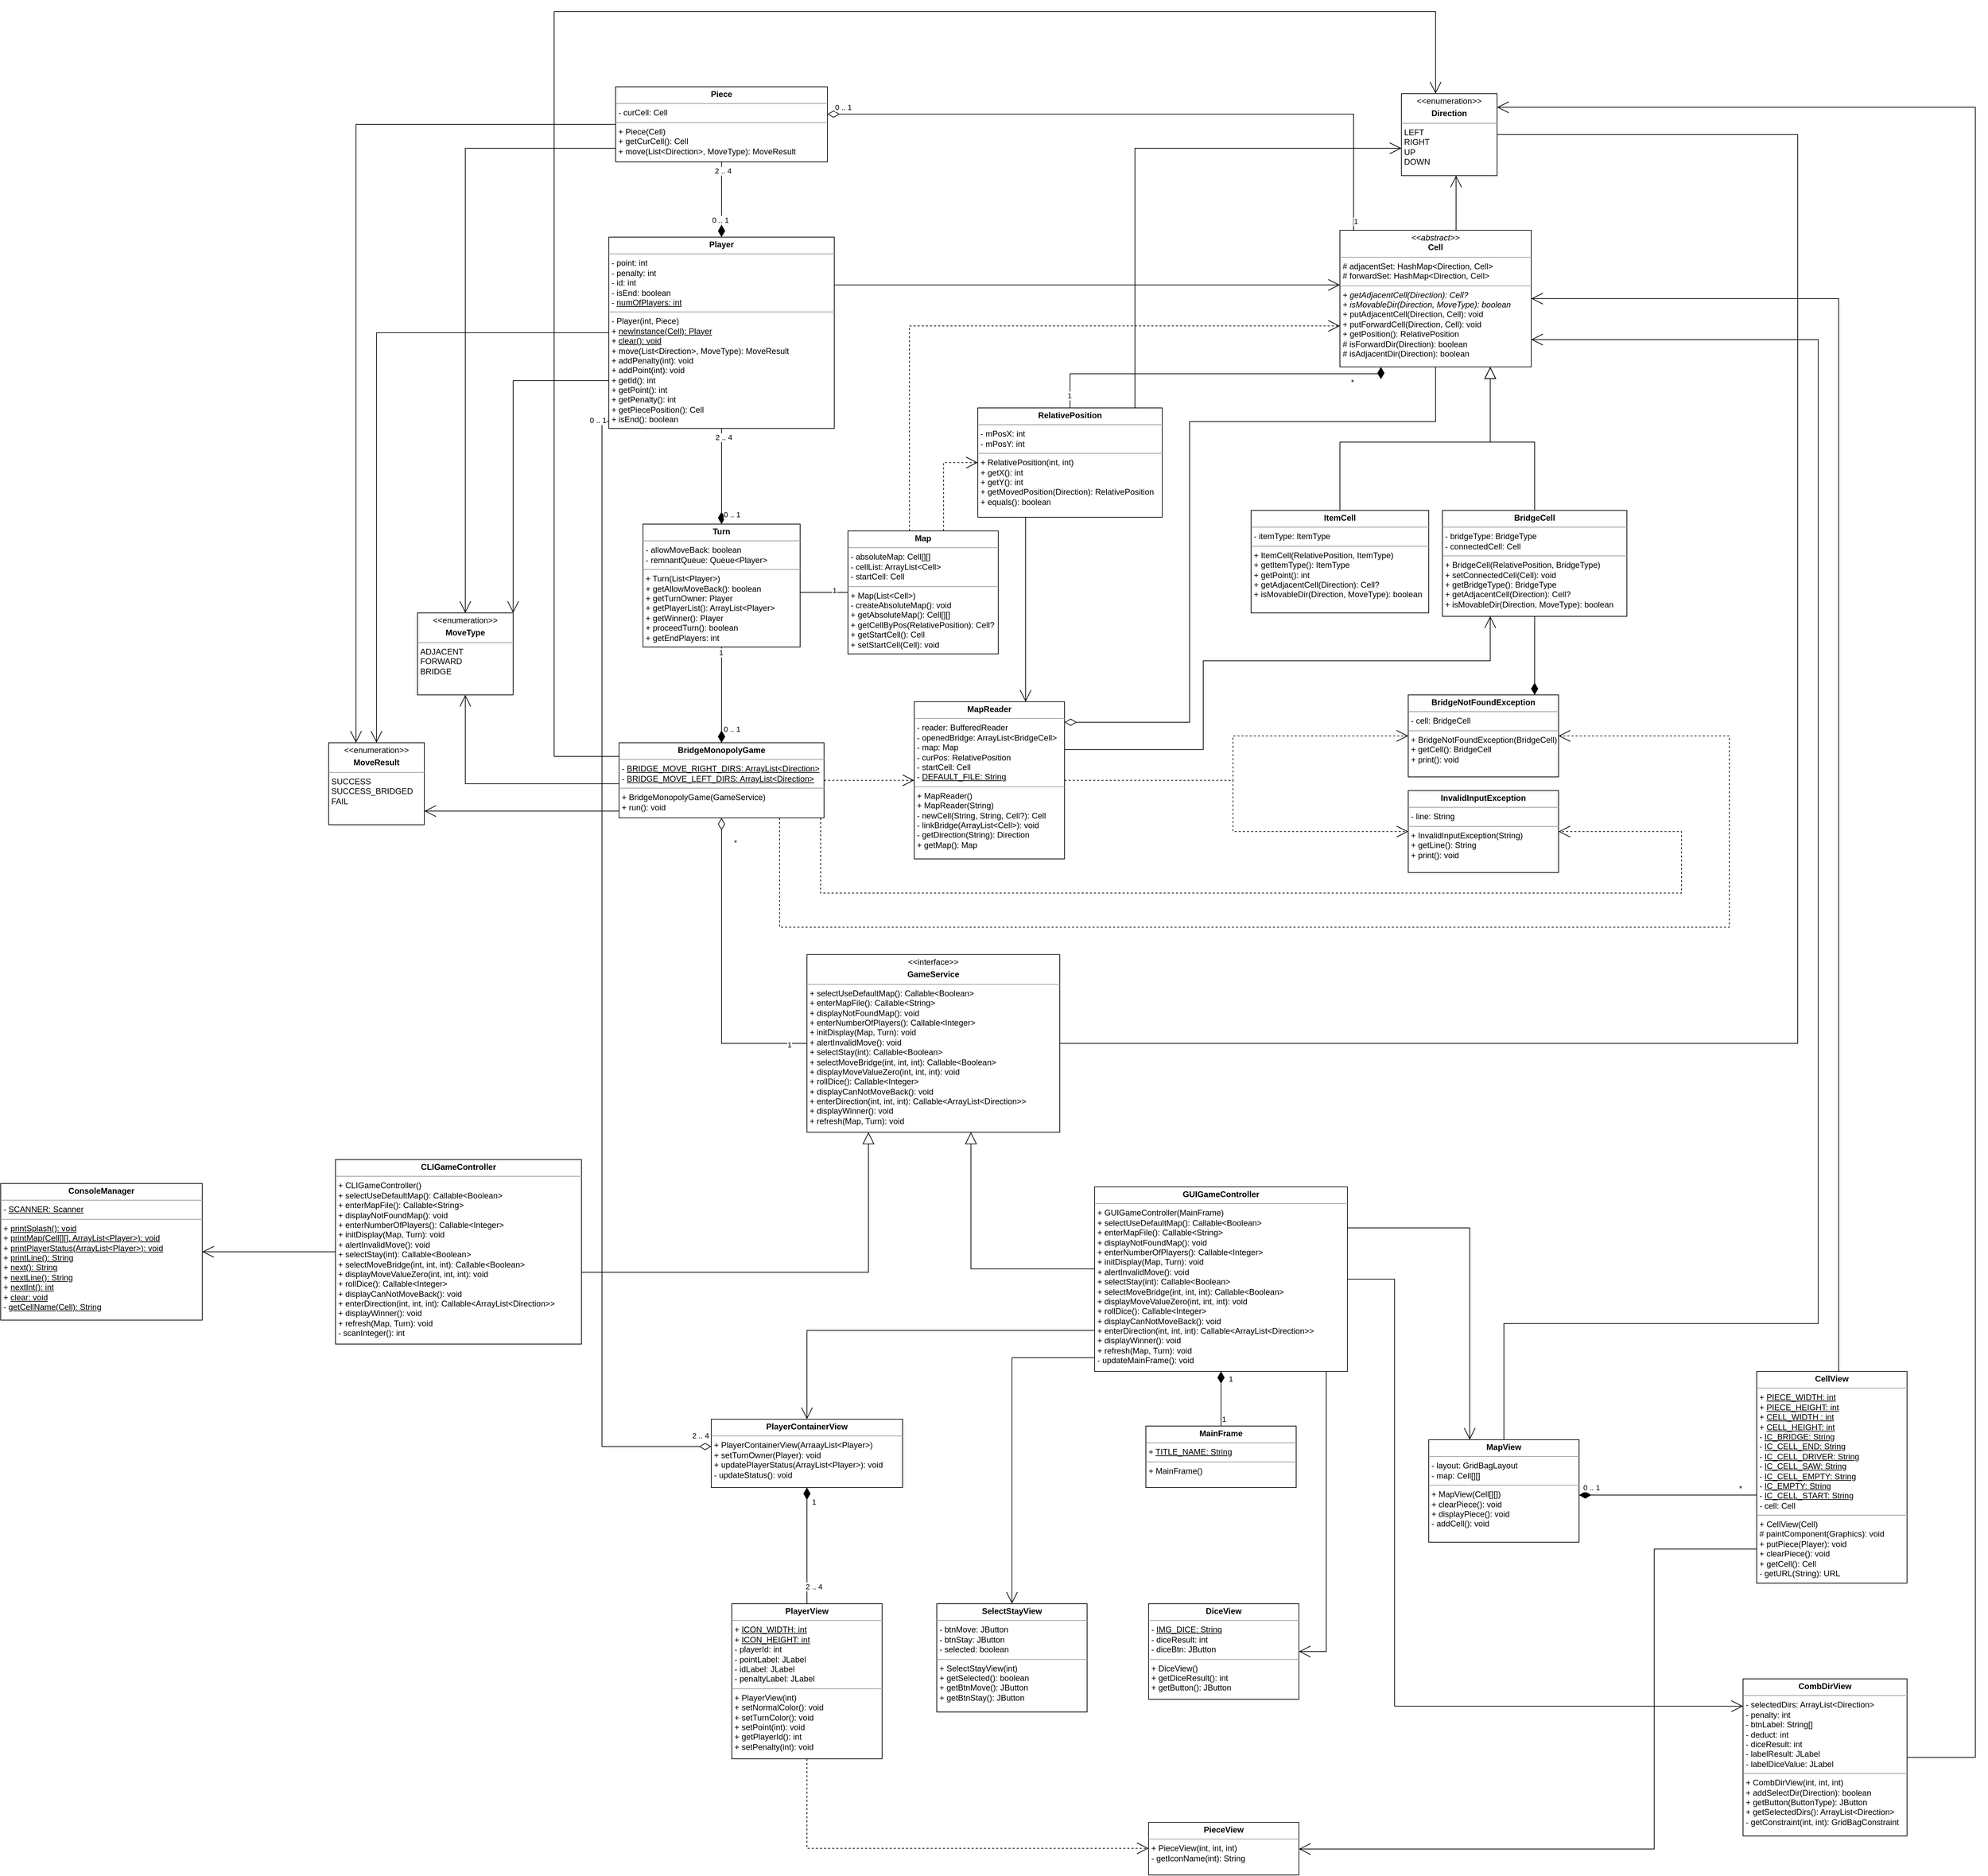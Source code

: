 <mxfile version="19.0.0" type="github">
  <diagram id="lSdw_v9pI3lLwO_2yCFn" name="Page-1">
    <mxGraphModel dx="3996" dy="1582" grid="1" gridSize="10" guides="1" tooltips="1" connect="1" arrows="1" fold="1" page="1" pageScale="1" pageWidth="827" pageHeight="1169" math="0" shadow="0">
      <root>
        <mxCell id="0" />
        <mxCell id="1" parent="0" />
        <mxCell id="UL4XIpP4oCxAfivFOoVr-10" style="edgeStyle=orthogonalEdgeStyle;rounded=0;orthogonalLoop=1;jettySize=auto;html=1;endArrow=block;endFill=0;endSize=15;" parent="1" source="G20q8HZ8Ut2CzJjWJbzp-3" target="UL4XIpP4oCxAfivFOoVr-5" edge="1">
          <mxGeometry relative="1" as="geometry">
            <mxPoint x="870" y="925" as="sourcePoint" />
            <Array as="points">
              <mxPoint x="1230" y="850" />
              <mxPoint x="1450" y="850" />
            </Array>
          </mxGeometry>
        </mxCell>
        <mxCell id="G20q8HZ8Ut2CzJjWJbzp-133" style="edgeStyle=orthogonalEdgeStyle;rounded=0;orthogonalLoop=1;jettySize=auto;html=1;startArrow=none;startFill=0;endArrow=open;endFill=0;startSize=15;endSize=15;strokeWidth=1;" edge="1" parent="1" source="UL4XIpP4oCxAfivFOoVr-5" target="G20q8HZ8Ut2CzJjWJbzp-7">
          <mxGeometry relative="1" as="geometry">
            <Array as="points">
              <mxPoint x="1400" y="490" />
              <mxPoint x="1400" y="490" />
            </Array>
          </mxGeometry>
        </mxCell>
        <mxCell id="UL4XIpP4oCxAfivFOoVr-5" value="&lt;p style=&quot;margin:0px;margin-top:4px;text-align:center;&quot;&gt;&lt;i&gt;&amp;lt;&amp;lt;abstract&amp;gt;&amp;gt;&lt;/i&gt;&lt;br&gt;&lt;b&gt;Cell&lt;/b&gt;&lt;/p&gt;&lt;hr size=&quot;1&quot;&gt;&lt;p style=&quot;margin:0px;margin-left:4px;&quot;&gt;# adjacentSet: HashMap&amp;lt;Direction, Cell&amp;gt;&lt;br&gt;# forwardSet: HashMap&amp;lt;Direction, Cell&amp;gt;&lt;/p&gt;&lt;hr size=&quot;1&quot;&gt;&lt;p style=&quot;margin: 0px 0px 0px 4px;&quot;&gt;&lt;i style=&quot;background-color: initial;&quot;&gt;+ getAdjacentCell(Direction): Cell?&lt;/i&gt;&lt;br&gt;&lt;/p&gt;&lt;p style=&quot;margin: 0px 0px 0px 4px;&quot;&gt;&lt;i&gt;+ isMovableDir(Direction, MoveType): boolean&lt;/i&gt;&lt;/p&gt;&lt;p style=&quot;margin:0px;margin-left:4px;&quot;&gt;+ putAdjacentCell(Direction, Cell): void&lt;br&gt;+ putForwardCell(Direction, Cell): void&lt;/p&gt;&lt;p style=&quot;margin:0px;margin-left:4px;&quot;&gt;&lt;span style=&quot;background-color: initial;&quot;&gt;+ getPosition(): RelativePosition&lt;/span&gt;&lt;br&gt;&lt;/p&gt;&lt;p style=&quot;margin:0px;margin-left:4px;&quot;&gt;# isForwardDir(Direction): boolean&lt;/p&gt;&lt;p style=&quot;margin:0px;margin-left:4px;&quot;&gt;# isAdjacentDir(Direction): boolean&lt;/p&gt;" style="verticalAlign=top;align=left;overflow=fill;fontSize=12;fontFamily=Helvetica;html=1;" parent="1" vertex="1">
          <mxGeometry x="1230" y="540" width="280" height="200" as="geometry" />
        </mxCell>
        <mxCell id="UL4XIpP4oCxAfivFOoVr-11" style="edgeStyle=orthogonalEdgeStyle;rounded=0;orthogonalLoop=1;jettySize=auto;html=1;endArrow=block;endFill=0;endSize=15;" parent="1" source="G20q8HZ8Ut2CzJjWJbzp-4" target="UL4XIpP4oCxAfivFOoVr-5" edge="1">
          <mxGeometry relative="1" as="geometry">
            <mxPoint x="1160" y="925" as="sourcePoint" />
            <Array as="points">
              <mxPoint x="1515" y="850" />
              <mxPoint x="1450" y="850" />
            </Array>
          </mxGeometry>
        </mxCell>
        <mxCell id="G20q8HZ8Ut2CzJjWJbzp-81" style="edgeStyle=orthogonalEdgeStyle;rounded=0;orthogonalLoop=1;jettySize=auto;html=1;endArrow=diamondThin;endFill=1;endSize=15;" edge="1" parent="1" source="G20q8HZ8Ut2CzJjWJbzp-1" target="UL4XIpP4oCxAfivFOoVr-5">
          <mxGeometry relative="1" as="geometry">
            <Array as="points">
              <mxPoint x="835" y="750" />
              <mxPoint x="1290" y="750" />
            </Array>
          </mxGeometry>
        </mxCell>
        <mxCell id="G20q8HZ8Ut2CzJjWJbzp-83" value="1" style="edgeLabel;html=1;align=center;verticalAlign=middle;resizable=0;points=[];" vertex="1" connectable="0" parent="G20q8HZ8Ut2CzJjWJbzp-81">
          <mxGeometry x="-0.929" relative="1" as="geometry">
            <mxPoint x="-1" as="offset" />
          </mxGeometry>
        </mxCell>
        <mxCell id="G20q8HZ8Ut2CzJjWJbzp-84" value="*" style="edgeLabel;html=1;align=center;verticalAlign=middle;resizable=0;points=[];" vertex="1" connectable="0" parent="G20q8HZ8Ut2CzJjWJbzp-81">
          <mxGeometry x="0.768" y="-1" relative="1" as="geometry">
            <mxPoint x="7" y="11" as="offset" />
          </mxGeometry>
        </mxCell>
        <mxCell id="G20q8HZ8Ut2CzJjWJbzp-132" style="edgeStyle=orthogonalEdgeStyle;rounded=0;orthogonalLoop=1;jettySize=auto;html=1;startArrow=none;startFill=0;endArrow=open;endFill=0;startSize=15;endSize=15;strokeWidth=1;" edge="1" parent="1" source="G20q8HZ8Ut2CzJjWJbzp-1" target="G20q8HZ8Ut2CzJjWJbzp-6">
          <mxGeometry relative="1" as="geometry">
            <Array as="points">
              <mxPoint x="770" y="1050" />
              <mxPoint x="770" y="1050" />
            </Array>
          </mxGeometry>
        </mxCell>
        <mxCell id="G20q8HZ8Ut2CzJjWJbzp-134" style="edgeStyle=orthogonalEdgeStyle;rounded=0;orthogonalLoop=1;jettySize=auto;html=1;startArrow=none;startFill=0;endArrow=open;endFill=0;startSize=15;endSize=15;strokeWidth=1;" edge="1" parent="1" source="G20q8HZ8Ut2CzJjWJbzp-1" target="G20q8HZ8Ut2CzJjWJbzp-7">
          <mxGeometry relative="1" as="geometry">
            <Array as="points">
              <mxPoint x="930" y="420" />
            </Array>
          </mxGeometry>
        </mxCell>
        <mxCell id="G20q8HZ8Ut2CzJjWJbzp-1" value="&lt;p style=&quot;margin:0px;margin-top:4px;text-align:center;&quot;&gt;&lt;b&gt;RelativePosition&lt;/b&gt;&lt;/p&gt;&lt;hr size=&quot;1&quot;&gt;&lt;p style=&quot;margin:0px;margin-left:4px;&quot;&gt;- mPosX: int&lt;br&gt;- mPosY: int&lt;/p&gt;&lt;hr size=&quot;1&quot;&gt;&lt;p style=&quot;margin:0px;margin-left:4px;&quot;&gt;+ RelativePosition(int, int)&lt;/p&gt;&lt;p style=&quot;margin:0px;margin-left:4px;&quot;&gt;+ getX(): int&lt;/p&gt;&lt;p style=&quot;margin:0px;margin-left:4px;&quot;&gt;+ getY(): int&lt;/p&gt;&lt;p style=&quot;margin:0px;margin-left:4px;&quot;&gt;+ getMovedPosition(Direction): RelativePosition&lt;/p&gt;&lt;p style=&quot;margin:0px;margin-left:4px;&quot;&gt;+ equals(): boolean&lt;br&gt;&lt;/p&gt;" style="verticalAlign=top;align=left;overflow=fill;fontSize=12;fontFamily=Helvetica;html=1;" vertex="1" parent="1">
          <mxGeometry x="700" y="800" width="270" height="160" as="geometry" />
        </mxCell>
        <mxCell id="G20q8HZ8Ut2CzJjWJbzp-3" value="&lt;p style=&quot;margin:0px;margin-top:4px;text-align:center;&quot;&gt;&lt;b&gt;ItemCell&lt;/b&gt;&lt;/p&gt;&lt;hr size=&quot;1&quot;&gt;&lt;p style=&quot;margin:0px;margin-left:4px;&quot;&gt;- itemType: ItemType&lt;/p&gt;&lt;hr size=&quot;1&quot;&gt;&lt;p style=&quot;margin:0px;margin-left:4px;&quot;&gt;+ ItemCell(RelativePosition, ItemType)&lt;/p&gt;&lt;p style=&quot;margin:0px;margin-left:4px;&quot;&gt;+ getItemType(): ItemType&lt;/p&gt;&lt;p style=&quot;margin:0px;margin-left:4px;&quot;&gt;+ getPoint(): int&lt;/p&gt;&lt;p style=&quot;margin: 0px 0px 0px 4px;&quot;&gt;+ getAdjacentCell(Direction): Cell?&lt;/p&gt;&lt;p style=&quot;margin: 0px 0px 0px 4px;&quot;&gt;+ isMovableDir(Direction, MoveType): boolean&lt;/p&gt;" style="verticalAlign=top;align=left;overflow=fill;fontSize=12;fontFamily=Helvetica;html=1;" vertex="1" parent="1">
          <mxGeometry x="1100" y="950" width="260" height="150" as="geometry" />
        </mxCell>
        <mxCell id="G20q8HZ8Ut2CzJjWJbzp-4" value="&lt;p style=&quot;margin:0px;margin-top:4px;text-align:center;&quot;&gt;&lt;b&gt;BridgeCell&lt;/b&gt;&lt;/p&gt;&lt;hr size=&quot;1&quot;&gt;&lt;p style=&quot;margin:0px;margin-left:4px;&quot;&gt;- bridgeType: BridgeType&lt;/p&gt;&lt;p style=&quot;margin:0px;margin-left:4px;&quot;&gt;- connectedCell: Cell&lt;/p&gt;&lt;hr size=&quot;1&quot;&gt;&lt;p style=&quot;margin:0px;margin-left:4px;&quot;&gt;+ BridgeCell(RelativePosition, BridgeType)&lt;/p&gt;&lt;p style=&quot;margin:0px;margin-left:4px;&quot;&gt;+ setConnectedCell(Cell): void&lt;/p&gt;&lt;p style=&quot;margin:0px;margin-left:4px;&quot;&gt;+ getBridgeType(): BridgeType&lt;/p&gt;&lt;p style=&quot;margin: 0px 0px 0px 4px;&quot;&gt;+ getAdjacentCell(Direction): Cell?&lt;/p&gt;&lt;p style=&quot;margin: 0px 0px 0px 4px;&quot;&gt;+ isMovableDir(Direction, MoveType): boolean&lt;/p&gt;" style="verticalAlign=top;align=left;overflow=fill;fontSize=12;fontFamily=Helvetica;html=1;" vertex="1" parent="1">
          <mxGeometry x="1380" y="950" width="270" height="155" as="geometry" />
        </mxCell>
        <mxCell id="G20q8HZ8Ut2CzJjWJbzp-91" style="edgeStyle=orthogonalEdgeStyle;rounded=0;orthogonalLoop=1;jettySize=auto;html=1;endArrow=diamondThin;endFill=1;endSize=15;" edge="1" parent="1" source="G20q8HZ8Ut2CzJjWJbzp-5" target="G20q8HZ8Ut2CzJjWJbzp-18">
          <mxGeometry relative="1" as="geometry">
            <mxPoint x="1060" y="2165" as="targetPoint" />
          </mxGeometry>
        </mxCell>
        <mxCell id="G20q8HZ8Ut2CzJjWJbzp-92" value="1" style="edgeLabel;html=1;align=center;verticalAlign=middle;resizable=0;points=[];" vertex="1" connectable="0" parent="G20q8HZ8Ut2CzJjWJbzp-91">
          <mxGeometry x="-0.905" y="-2" relative="1" as="geometry">
            <mxPoint x="-1" y="-1" as="offset" />
          </mxGeometry>
        </mxCell>
        <mxCell id="G20q8HZ8Ut2CzJjWJbzp-100" style="edgeStyle=orthogonalEdgeStyle;rounded=0;orthogonalLoop=1;jettySize=auto;html=1;endArrow=open;endFill=0;endSize=15;dashed=1;" edge="1" parent="1" source="G20q8HZ8Ut2CzJjWJbzp-5" target="UL4XIpP4oCxAfivFOoVr-5">
          <mxGeometry relative="1" as="geometry">
            <Array as="points">
              <mxPoint x="600" y="680" />
            </Array>
          </mxGeometry>
        </mxCell>
        <mxCell id="G20q8HZ8Ut2CzJjWJbzp-110" style="edgeStyle=orthogonalEdgeStyle;rounded=0;orthogonalLoop=1;jettySize=auto;html=1;startArrow=none;startFill=0;endArrow=open;endFill=0;startSize=15;endSize=15;strokeWidth=1;dashed=1;" edge="1" parent="1" source="G20q8HZ8Ut2CzJjWJbzp-5" target="G20q8HZ8Ut2CzJjWJbzp-1">
          <mxGeometry relative="1" as="geometry">
            <Array as="points">
              <mxPoint x="650" y="880" />
            </Array>
          </mxGeometry>
        </mxCell>
        <mxCell id="G20q8HZ8Ut2CzJjWJbzp-5" value="&lt;p style=&quot;margin:0px;margin-top:4px;text-align:center;&quot;&gt;&lt;b&gt;Map&lt;/b&gt;&lt;/p&gt;&lt;hr size=&quot;1&quot;&gt;&lt;p style=&quot;margin:0px;margin-left:4px;&quot;&gt;- absoluteMap: Cell[][]&lt;/p&gt;&lt;p style=&quot;margin:0px;margin-left:4px;&quot;&gt;- cellList: ArrayList&amp;lt;Cell&amp;gt;&lt;/p&gt;&lt;p style=&quot;margin:0px;margin-left:4px;&quot;&gt;- startCell: Cell&lt;/p&gt;&lt;hr size=&quot;1&quot;&gt;&lt;p style=&quot;margin:0px;margin-left:4px;&quot;&gt;+ Map(List&amp;lt;Cell&amp;gt;)&lt;br&gt;&lt;/p&gt;&lt;p style=&quot;margin:0px;margin-left:4px;&quot;&gt;- createAbsoluteMap(): void&lt;/p&gt;&lt;p style=&quot;margin:0px;margin-left:4px;&quot;&gt;+ getAbsoluteMap(): Cell[][]&lt;/p&gt;&lt;p style=&quot;margin:0px;margin-left:4px;&quot;&gt;+ getCellByPos(RelativePosition): Cell?&lt;/p&gt;&lt;p style=&quot;margin:0px;margin-left:4px;&quot;&gt;+ getStartCell(): Cell&lt;/p&gt;&lt;p style=&quot;margin:0px;margin-left:4px;&quot;&gt;+ setStartCell(Cell): void&lt;/p&gt;" style="verticalAlign=top;align=left;overflow=fill;fontSize=12;fontFamily=Helvetica;html=1;" vertex="1" parent="1">
          <mxGeometry x="510" y="980" width="220" height="180" as="geometry" />
        </mxCell>
        <mxCell id="G20q8HZ8Ut2CzJjWJbzp-72" style="edgeStyle=orthogonalEdgeStyle;rounded=0;orthogonalLoop=1;jettySize=auto;html=1;endArrow=open;endFill=0;endSize=15;dashed=1;" edge="1" parent="1" source="G20q8HZ8Ut2CzJjWJbzp-6" target="G20q8HZ8Ut2CzJjWJbzp-63">
          <mxGeometry relative="1" as="geometry" />
        </mxCell>
        <mxCell id="G20q8HZ8Ut2CzJjWJbzp-73" style="edgeStyle=orthogonalEdgeStyle;rounded=0;orthogonalLoop=1;jettySize=auto;html=1;endArrow=open;endFill=0;endSize=15;dashed=1;" edge="1" parent="1" source="G20q8HZ8Ut2CzJjWJbzp-6" target="G20q8HZ8Ut2CzJjWJbzp-64">
          <mxGeometry relative="1" as="geometry" />
        </mxCell>
        <mxCell id="G20q8HZ8Ut2CzJjWJbzp-105" style="edgeStyle=orthogonalEdgeStyle;rounded=0;orthogonalLoop=1;jettySize=auto;html=1;endArrow=none;endFill=0;endSize=15;startArrow=diamondThin;startFill=0;startSize=15;" edge="1" parent="1" source="G20q8HZ8Ut2CzJjWJbzp-6" target="UL4XIpP4oCxAfivFOoVr-5">
          <mxGeometry relative="1" as="geometry">
            <Array as="points">
              <mxPoint x="1010" y="1260" />
              <mxPoint x="1010" y="820" />
            </Array>
          </mxGeometry>
        </mxCell>
        <mxCell id="G20q8HZ8Ut2CzJjWJbzp-106" style="edgeStyle=orthogonalEdgeStyle;rounded=0;orthogonalLoop=1;jettySize=auto;html=1;startArrow=none;startFill=0;endArrow=open;endFill=0;startSize=15;endSize=15;strokeWidth=1;" edge="1" parent="1" source="G20q8HZ8Ut2CzJjWJbzp-6" target="G20q8HZ8Ut2CzJjWJbzp-4">
          <mxGeometry relative="1" as="geometry">
            <Array as="points">
              <mxPoint x="1030" y="1300" />
              <mxPoint x="1030" y="1170" />
              <mxPoint x="1450" y="1170" />
            </Array>
          </mxGeometry>
        </mxCell>
        <mxCell id="G20q8HZ8Ut2CzJjWJbzp-6" value="&lt;p style=&quot;margin:0px;margin-top:4px;text-align:center;&quot;&gt;&lt;b&gt;MapReader&lt;/b&gt;&lt;/p&gt;&lt;hr size=&quot;1&quot;&gt;&lt;p style=&quot;margin:0px;margin-left:4px;&quot;&gt;- reader: BufferedReader&lt;/p&gt;&lt;p style=&quot;margin:0px;margin-left:4px;&quot;&gt;- openedBridge: ArrayList&amp;lt;BridgeCell&amp;gt;&lt;/p&gt;&lt;p style=&quot;margin:0px;margin-left:4px;&quot;&gt;- map: Map&lt;/p&gt;&lt;p style=&quot;margin:0px;margin-left:4px;&quot;&gt;- curPos: RelativePosition&lt;/p&gt;&lt;p style=&quot;margin:0px;margin-left:4px;&quot;&gt;- startCell: Cell&lt;/p&gt;&lt;p style=&quot;margin:0px;margin-left:4px;&quot;&gt;- &lt;u&gt;DEFAULT_FILE: String&lt;/u&gt;&lt;/p&gt;&lt;hr size=&quot;1&quot;&gt;&lt;p style=&quot;margin:0px;margin-left:4px;&quot;&gt;+ MapReader()&lt;/p&gt;&lt;p style=&quot;margin:0px;margin-left:4px;&quot;&gt;+ MapReader(String)&lt;/p&gt;&lt;p style=&quot;margin:0px;margin-left:4px;&quot;&gt;- newCell(String, String, Cell?): Cell&lt;/p&gt;&lt;p style=&quot;margin:0px;margin-left:4px;&quot;&gt;- linkBridge(ArrayList&amp;lt;Cell&amp;gt;): void&lt;/p&gt;&lt;p style=&quot;margin:0px;margin-left:4px;&quot;&gt;- getDirection(String): Direction&lt;/p&gt;&lt;p style=&quot;margin:0px;margin-left:4px;&quot;&gt;+ getMap(): Map&lt;/p&gt;" style="verticalAlign=top;align=left;overflow=fill;fontSize=12;fontFamily=Helvetica;html=1;" vertex="1" parent="1">
          <mxGeometry x="607" y="1230" width="220" height="230" as="geometry" />
        </mxCell>
        <mxCell id="G20q8HZ8Ut2CzJjWJbzp-7" value="&lt;p style=&quot;margin:0px;margin-top:4px;text-align:center;&quot;&gt;&amp;lt;&amp;lt;enumeration&amp;gt;&amp;gt;&lt;/p&gt;&lt;p style=&quot;margin:0px;margin-top:4px;text-align:center;&quot;&gt;&lt;b&gt;Direction&lt;/b&gt;&lt;/p&gt;&lt;hr size=&quot;1&quot;&gt;&lt;p style=&quot;margin:0px;margin-left:4px;&quot;&gt;&lt;/p&gt;&lt;p style=&quot;margin:0px;margin-left:4px;&quot;&gt;LEFT&lt;/p&gt;&lt;p style=&quot;margin:0px;margin-left:4px;&quot;&gt;RIGHT&lt;/p&gt;&lt;p style=&quot;margin:0px;margin-left:4px;&quot;&gt;UP&lt;/p&gt;&lt;p style=&quot;margin:0px;margin-left:4px;&quot;&gt;DOWN&lt;/p&gt;" style="verticalAlign=top;align=left;overflow=fill;fontSize=12;fontFamily=Helvetica;html=1;" vertex="1" parent="1">
          <mxGeometry x="1320" y="340" width="140" height="120" as="geometry" />
        </mxCell>
        <mxCell id="G20q8HZ8Ut2CzJjWJbzp-8" value="&lt;p style=&quot;margin:0px;margin-top:4px;text-align:center;&quot;&gt;&amp;lt;&amp;lt;enumeration&amp;gt;&amp;gt;&lt;/p&gt;&lt;p style=&quot;margin:0px;margin-top:4px;text-align:center;&quot;&gt;&lt;b&gt;MoveResult&lt;/b&gt;&lt;/p&gt;&lt;hr size=&quot;1&quot;&gt;&lt;p style=&quot;margin:0px;margin-left:4px;&quot;&gt;&lt;/p&gt;&lt;p style=&quot;margin:0px;margin-left:4px;&quot;&gt;SUCCESS&lt;/p&gt;&lt;p style=&quot;margin:0px;margin-left:4px;&quot;&gt;SUCCESS_BRIDGED&lt;/p&gt;&lt;p style=&quot;margin:0px;margin-left:4px;&quot;&gt;FAIL&lt;/p&gt;" style="verticalAlign=top;align=left;overflow=fill;fontSize=12;fontFamily=Helvetica;html=1;" vertex="1" parent="1">
          <mxGeometry x="-250" y="1290" width="140" height="120" as="geometry" />
        </mxCell>
        <mxCell id="G20q8HZ8Ut2CzJjWJbzp-10" value="&lt;p style=&quot;margin:0px;margin-top:4px;text-align:center;&quot;&gt;&amp;lt;&amp;lt;enumeration&amp;gt;&amp;gt;&lt;/p&gt;&lt;p style=&quot;margin:0px;margin-top:4px;text-align:center;&quot;&gt;&lt;b&gt;MoveType&lt;/b&gt;&lt;/p&gt;&lt;hr size=&quot;1&quot;&gt;&lt;p style=&quot;margin:0px;margin-left:4px;&quot;&gt;&lt;/p&gt;&lt;p style=&quot;margin:0px;margin-left:4px;&quot;&gt;ADJACENT&lt;/p&gt;&lt;p style=&quot;margin:0px;margin-left:4px;&quot;&gt;FORWARD&lt;/p&gt;&lt;p style=&quot;margin:0px;margin-left:4px;&quot;&gt;BRIDGE&lt;/p&gt;" style="verticalAlign=top;align=left;overflow=fill;fontSize=12;fontFamily=Helvetica;html=1;" vertex="1" parent="1">
          <mxGeometry x="-120" y="1100" width="140" height="120" as="geometry" />
        </mxCell>
        <mxCell id="G20q8HZ8Ut2CzJjWJbzp-97" style="edgeStyle=orthogonalEdgeStyle;rounded=0;orthogonalLoop=1;jettySize=auto;html=1;endArrow=diamondThin;endFill=1;endSize=15;" edge="1" parent="1" source="G20q8HZ8Ut2CzJjWJbzp-12" target="G20q8HZ8Ut2CzJjWJbzp-13">
          <mxGeometry relative="1" as="geometry" />
        </mxCell>
        <mxCell id="G20q8HZ8Ut2CzJjWJbzp-98" value="2 .. 4" style="edgeLabel;html=1;align=center;verticalAlign=middle;resizable=0;points=[];" vertex="1" connectable="0" parent="G20q8HZ8Ut2CzJjWJbzp-97">
          <mxGeometry x="-0.769" y="2" relative="1" as="geometry">
            <mxPoint as="offset" />
          </mxGeometry>
        </mxCell>
        <mxCell id="G20q8HZ8Ut2CzJjWJbzp-99" value="0 .. 1" style="edgeLabel;html=1;align=center;verticalAlign=middle;resizable=0;points=[];" vertex="1" connectable="0" parent="G20q8HZ8Ut2CzJjWJbzp-97">
          <mxGeometry x="0.544" y="-2" relative="1" as="geometry">
            <mxPoint as="offset" />
          </mxGeometry>
        </mxCell>
        <mxCell id="G20q8HZ8Ut2CzJjWJbzp-103" style="edgeStyle=orthogonalEdgeStyle;rounded=0;orthogonalLoop=1;jettySize=auto;html=1;endArrow=diamondThin;endFill=0;endSize=15;" edge="1" parent="1" source="UL4XIpP4oCxAfivFOoVr-5" target="G20q8HZ8Ut2CzJjWJbzp-12">
          <mxGeometry relative="1" as="geometry">
            <mxPoint x="650" y="540" as="sourcePoint" />
            <mxPoint x="960" y="450" as="targetPoint" />
            <Array as="points">
              <mxPoint x="1250" y="370" />
            </Array>
          </mxGeometry>
        </mxCell>
        <mxCell id="G20q8HZ8Ut2CzJjWJbzp-168" value="0 .. 1" style="edgeLabel;html=1;align=center;verticalAlign=middle;resizable=0;points=[];" vertex="1" connectable="0" parent="G20q8HZ8Ut2CzJjWJbzp-103">
          <mxGeometry x="0.952" y="-3" relative="1" as="geometry">
            <mxPoint y="-7" as="offset" />
          </mxGeometry>
        </mxCell>
        <mxCell id="G20q8HZ8Ut2CzJjWJbzp-169" value="1" style="edgeLabel;html=1;align=center;verticalAlign=middle;resizable=0;points=[];" vertex="1" connectable="0" parent="G20q8HZ8Ut2CzJjWJbzp-103">
          <mxGeometry x="-0.972" y="-3" relative="1" as="geometry">
            <mxPoint as="offset" />
          </mxGeometry>
        </mxCell>
        <mxCell id="G20q8HZ8Ut2CzJjWJbzp-128" style="edgeStyle=orthogonalEdgeStyle;rounded=0;orthogonalLoop=1;jettySize=auto;html=1;startArrow=none;startFill=0;endArrow=open;endFill=0;startSize=15;endSize=15;strokeWidth=1;" edge="1" parent="1" source="G20q8HZ8Ut2CzJjWJbzp-12" target="G20q8HZ8Ut2CzJjWJbzp-10">
          <mxGeometry relative="1" as="geometry">
            <mxPoint x="-40" y="1240" as="targetPoint" />
            <Array as="points">
              <mxPoint x="-50" y="420" />
            </Array>
          </mxGeometry>
        </mxCell>
        <mxCell id="G20q8HZ8Ut2CzJjWJbzp-129" style="edgeStyle=orthogonalEdgeStyle;rounded=0;orthogonalLoop=1;jettySize=auto;html=1;startArrow=none;startFill=0;endArrow=open;endFill=0;startSize=15;endSize=15;strokeWidth=1;" edge="1" parent="1" source="G20q8HZ8Ut2CzJjWJbzp-12" target="G20q8HZ8Ut2CzJjWJbzp-8">
          <mxGeometry relative="1" as="geometry">
            <Array as="points">
              <mxPoint x="-210" y="385" />
            </Array>
          </mxGeometry>
        </mxCell>
        <mxCell id="G20q8HZ8Ut2CzJjWJbzp-12" value="&lt;p style=&quot;margin:0px;margin-top:4px;text-align:center;&quot;&gt;&lt;b&gt;Piece&lt;/b&gt;&lt;/p&gt;&lt;hr size=&quot;1&quot;&gt;&lt;p style=&quot;margin:0px;margin-left:4px;&quot;&gt;- curCell: Cell&lt;/p&gt;&lt;hr size=&quot;1&quot;&gt;&lt;p style=&quot;margin:0px;margin-left:4px;&quot;&gt;+ Piece(Cell)&lt;/p&gt;&lt;p style=&quot;margin:0px;margin-left:4px;&quot;&gt;+ getCurCell(): Cell&lt;/p&gt;&lt;p style=&quot;margin:0px;margin-left:4px;&quot;&gt;+ move(List&amp;lt;Direction&amp;gt;, MoveType): MoveResult&lt;/p&gt;" style="verticalAlign=top;align=left;overflow=fill;fontSize=12;fontFamily=Helvetica;html=1;" vertex="1" parent="1">
          <mxGeometry x="170" y="330" width="310" height="110" as="geometry" />
        </mxCell>
        <mxCell id="G20q8HZ8Ut2CzJjWJbzp-88" style="edgeStyle=orthogonalEdgeStyle;rounded=0;orthogonalLoop=1;jettySize=auto;html=1;endArrow=diamondThin;endFill=1;endSize=15;" edge="1" parent="1" source="G20q8HZ8Ut2CzJjWJbzp-13" target="G20q8HZ8Ut2CzJjWJbzp-17">
          <mxGeometry relative="1" as="geometry" />
        </mxCell>
        <mxCell id="G20q8HZ8Ut2CzJjWJbzp-89" value="2 .. 4" style="edgeLabel;html=1;align=center;verticalAlign=middle;resizable=0;points=[];" vertex="1" connectable="0" parent="G20q8HZ8Ut2CzJjWJbzp-88">
          <mxGeometry x="-0.817" y="3" relative="1" as="geometry">
            <mxPoint as="offset" />
          </mxGeometry>
        </mxCell>
        <mxCell id="G20q8HZ8Ut2CzJjWJbzp-90" value="0 .. 1" style="edgeLabel;html=1;align=center;verticalAlign=middle;resizable=0;points=[];" vertex="1" connectable="0" parent="G20q8HZ8Ut2CzJjWJbzp-88">
          <mxGeometry x="0.8" y="-1" relative="1" as="geometry">
            <mxPoint x="16" as="offset" />
          </mxGeometry>
        </mxCell>
        <mxCell id="G20q8HZ8Ut2CzJjWJbzp-127" style="edgeStyle=orthogonalEdgeStyle;rounded=0;orthogonalLoop=1;jettySize=auto;html=1;startArrow=none;startFill=0;endArrow=open;endFill=0;startSize=15;endSize=15;strokeWidth=1;" edge="1" parent="1" source="G20q8HZ8Ut2CzJjWJbzp-13" target="G20q8HZ8Ut2CzJjWJbzp-10">
          <mxGeometry relative="1" as="geometry">
            <Array as="points">
              <mxPoint x="20" y="760" />
            </Array>
          </mxGeometry>
        </mxCell>
        <mxCell id="G20q8HZ8Ut2CzJjWJbzp-130" style="edgeStyle=orthogonalEdgeStyle;rounded=0;orthogonalLoop=1;jettySize=auto;html=1;startArrow=none;startFill=0;endArrow=open;endFill=0;startSize=15;endSize=15;strokeWidth=1;" edge="1" parent="1" source="G20q8HZ8Ut2CzJjWJbzp-13" target="G20q8HZ8Ut2CzJjWJbzp-8">
          <mxGeometry relative="1" as="geometry" />
        </mxCell>
        <mxCell id="G20q8HZ8Ut2CzJjWJbzp-135" style="edgeStyle=orthogonalEdgeStyle;rounded=0;orthogonalLoop=1;jettySize=auto;html=1;startArrow=none;startFill=0;endArrow=open;endFill=0;startSize=15;endSize=15;strokeWidth=1;" edge="1" parent="1" source="G20q8HZ8Ut2CzJjWJbzp-13" target="UL4XIpP4oCxAfivFOoVr-5">
          <mxGeometry relative="1" as="geometry">
            <Array as="points">
              <mxPoint x="990" y="620" />
              <mxPoint x="990" y="620" />
            </Array>
          </mxGeometry>
        </mxCell>
        <mxCell id="G20q8HZ8Ut2CzJjWJbzp-13" value="&lt;p style=&quot;margin:0px;margin-top:4px;text-align:center;&quot;&gt;&lt;b&gt;Player&lt;/b&gt;&lt;/p&gt;&lt;hr size=&quot;1&quot;&gt;&lt;p style=&quot;margin:0px;margin-left:4px;&quot;&gt;- point: int&lt;/p&gt;&lt;p style=&quot;margin:0px;margin-left:4px;&quot;&gt;- penalty: int&lt;/p&gt;&lt;p style=&quot;margin:0px;margin-left:4px;&quot;&gt;- id: int&lt;/p&gt;&lt;p style=&quot;margin:0px;margin-left:4px;&quot;&gt;- isEnd: boolean&lt;/p&gt;&lt;p style=&quot;margin:0px;margin-left:4px;&quot;&gt;- &lt;u&gt;numOfPlayers: int&lt;/u&gt;&lt;/p&gt;&lt;hr size=&quot;1&quot;&gt;&lt;p style=&quot;margin:0px;margin-left:4px;&quot;&gt;- Player(int, Piece)&lt;/p&gt;&lt;p style=&quot;margin:0px;margin-left:4px;&quot;&gt;+ &lt;u&gt;newInstance(Cell): Player&lt;/u&gt;&lt;/p&gt;&lt;p style=&quot;margin:0px;margin-left:4px;&quot;&gt;+ &lt;u&gt;clear(): void&lt;/u&gt;&lt;/p&gt;&lt;p style=&quot;margin:0px;margin-left:4px;&quot;&gt;+ move(List&amp;lt;Direction&amp;gt;, MoveType): MoveResult&lt;/p&gt;&lt;p style=&quot;margin:0px;margin-left:4px;&quot;&gt;+ addPenalty(int): void&lt;/p&gt;&lt;p style=&quot;margin:0px;margin-left:4px;&quot;&gt;+ addPoint(int): void&lt;/p&gt;&lt;p style=&quot;margin:0px;margin-left:4px;&quot;&gt;+ getId(): int&lt;/p&gt;&lt;p style=&quot;margin:0px;margin-left:4px;&quot;&gt;+ getPoint(): int&lt;/p&gt;&lt;p style=&quot;margin:0px;margin-left:4px;&quot;&gt;+ getPenalty(): int&lt;br&gt;&lt;/p&gt;&lt;p style=&quot;margin:0px;margin-left:4px;&quot;&gt;+ getPiecePosition(): Cell&lt;/p&gt;&lt;p style=&quot;margin:0px;margin-left:4px;&quot;&gt;+ isEnd(): boolean&lt;/p&gt;&lt;p style=&quot;margin:0px;margin-left:4px;&quot;&gt;&lt;br&gt;&lt;/p&gt;&lt;p style=&quot;margin:0px;margin-left:4px;&quot;&gt;&lt;br&gt;&lt;/p&gt;" style="verticalAlign=top;align=left;overflow=fill;fontSize=12;fontFamily=Helvetica;html=1;" vertex="1" parent="1">
          <mxGeometry x="160" y="550" width="330" height="280" as="geometry" />
        </mxCell>
        <mxCell id="G20q8HZ8Ut2CzJjWJbzp-85" style="edgeStyle=orthogonalEdgeStyle;rounded=0;orthogonalLoop=1;jettySize=auto;html=1;endArrow=diamondThin;endFill=1;endSize=15;" edge="1" parent="1" source="G20q8HZ8Ut2CzJjWJbzp-17" target="G20q8HZ8Ut2CzJjWJbzp-18">
          <mxGeometry relative="1" as="geometry" />
        </mxCell>
        <mxCell id="G20q8HZ8Ut2CzJjWJbzp-86" value="0 .. 1" style="edgeLabel;html=1;align=center;verticalAlign=middle;resizable=0;points=[];" vertex="1" connectable="0" parent="G20q8HZ8Ut2CzJjWJbzp-85">
          <mxGeometry x="0.909" relative="1" as="geometry">
            <mxPoint x="15" y="-14" as="offset" />
          </mxGeometry>
        </mxCell>
        <mxCell id="G20q8HZ8Ut2CzJjWJbzp-87" value="1" style="edgeLabel;html=1;align=center;verticalAlign=middle;resizable=0;points=[];" vertex="1" connectable="0" parent="G20q8HZ8Ut2CzJjWJbzp-85">
          <mxGeometry x="-0.889" relative="1" as="geometry">
            <mxPoint x="-1" as="offset" />
          </mxGeometry>
        </mxCell>
        <mxCell id="G20q8HZ8Ut2CzJjWJbzp-17" value="&lt;p style=&quot;margin:0px;margin-top:4px;text-align:center;&quot;&gt;&lt;b&gt;Turn&lt;/b&gt;&lt;/p&gt;&lt;hr size=&quot;1&quot;&gt;&lt;p style=&quot;margin:0px;margin-left:4px;&quot;&gt;- allowMoveBack: boolean&lt;/p&gt;&lt;p style=&quot;margin:0px;margin-left:4px;&quot;&gt;- remnantQueue: Queue&amp;lt;Player&amp;gt;&lt;/p&gt;&lt;hr size=&quot;1&quot;&gt;&lt;p style=&quot;margin:0px;margin-left:4px;&quot;&gt;+ Turn(List&amp;lt;Player&amp;gt;)&lt;/p&gt;&lt;p style=&quot;margin:0px;margin-left:4px;&quot;&gt;+ getAllowMoveBack(): boolean&lt;/p&gt;&lt;p style=&quot;margin:0px;margin-left:4px;&quot;&gt;+ getTurnOwner: Player&lt;/p&gt;&lt;p style=&quot;margin:0px;margin-left:4px;&quot;&gt;+ getPlayerList(): ArrayList&amp;lt;Player&amp;gt;&lt;/p&gt;&lt;p style=&quot;margin:0px;margin-left:4px;&quot;&gt;+ getWinner(): Player&lt;/p&gt;&lt;p style=&quot;margin:0px;margin-left:4px;&quot;&gt;+ proceedTurn(): boolean&lt;/p&gt;&lt;p style=&quot;margin:0px;margin-left:4px;&quot;&gt;+ getEndPlayers: int&lt;/p&gt;" style="verticalAlign=top;align=left;overflow=fill;fontSize=12;fontFamily=Helvetica;html=1;" vertex="1" parent="1">
          <mxGeometry x="210" y="970" width="230" height="180" as="geometry" />
        </mxCell>
        <mxCell id="G20q8HZ8Ut2CzJjWJbzp-71" style="edgeStyle=orthogonalEdgeStyle;rounded=0;orthogonalLoop=1;jettySize=auto;html=1;endArrow=open;endFill=0;endSize=15;dashed=1;" edge="1" parent="1" source="G20q8HZ8Ut2CzJjWJbzp-18" target="G20q8HZ8Ut2CzJjWJbzp-6">
          <mxGeometry relative="1" as="geometry" />
        </mxCell>
        <mxCell id="G20q8HZ8Ut2CzJjWJbzp-108" style="edgeStyle=orthogonalEdgeStyle;rounded=0;orthogonalLoop=1;jettySize=auto;html=1;startArrow=none;startFill=0;endArrow=open;endFill=0;startSize=15;endSize=15;strokeWidth=1;" edge="1" parent="1" source="G20q8HZ8Ut2CzJjWJbzp-18" target="G20q8HZ8Ut2CzJjWJbzp-7">
          <mxGeometry relative="1" as="geometry">
            <Array as="points">
              <mxPoint x="80" y="1310" />
              <mxPoint x="80" y="220" />
              <mxPoint x="1370" y="220" />
            </Array>
          </mxGeometry>
        </mxCell>
        <mxCell id="G20q8HZ8Ut2CzJjWJbzp-118" style="edgeStyle=orthogonalEdgeStyle;rounded=0;orthogonalLoop=1;jettySize=auto;html=1;startArrow=none;startFill=0;endArrow=open;endFill=0;startSize=15;endSize=15;strokeWidth=1;dashed=1;" edge="1" parent="1" source="G20q8HZ8Ut2CzJjWJbzp-18" target="G20q8HZ8Ut2CzJjWJbzp-64">
          <mxGeometry relative="1" as="geometry">
            <Array as="points">
              <mxPoint x="410" y="1560" />
              <mxPoint x="1800" y="1560" />
              <mxPoint x="1800" y="1280" />
            </Array>
          </mxGeometry>
        </mxCell>
        <mxCell id="G20q8HZ8Ut2CzJjWJbzp-119" style="edgeStyle=orthogonalEdgeStyle;rounded=0;orthogonalLoop=1;jettySize=auto;html=1;dashed=1;startArrow=none;startFill=0;endArrow=open;endFill=0;startSize=15;endSize=15;strokeWidth=1;" edge="1" parent="1" source="G20q8HZ8Ut2CzJjWJbzp-18" target="G20q8HZ8Ut2CzJjWJbzp-63">
          <mxGeometry relative="1" as="geometry">
            <Array as="points">
              <mxPoint x="470" y="1510" />
              <mxPoint x="1730" y="1510" />
              <mxPoint x="1730" y="1420" />
            </Array>
          </mxGeometry>
        </mxCell>
        <mxCell id="G20q8HZ8Ut2CzJjWJbzp-125" style="edgeStyle=orthogonalEdgeStyle;rounded=0;orthogonalLoop=1;jettySize=auto;html=1;startArrow=none;startFill=0;endArrow=open;endFill=0;startSize=15;endSize=15;strokeWidth=1;" edge="1" parent="1" source="G20q8HZ8Ut2CzJjWJbzp-18" target="G20q8HZ8Ut2CzJjWJbzp-8">
          <mxGeometry relative="1" as="geometry">
            <Array as="points">
              <mxPoint x="110" y="1390" />
              <mxPoint x="110" y="1390" />
            </Array>
          </mxGeometry>
        </mxCell>
        <mxCell id="G20q8HZ8Ut2CzJjWJbzp-126" style="edgeStyle=orthogonalEdgeStyle;rounded=0;orthogonalLoop=1;jettySize=auto;html=1;startArrow=none;startFill=0;endArrow=open;endFill=0;startSize=15;endSize=15;strokeWidth=1;" edge="1" parent="1" source="G20q8HZ8Ut2CzJjWJbzp-18" target="G20q8HZ8Ut2CzJjWJbzp-10">
          <mxGeometry relative="1" as="geometry">
            <Array as="points">
              <mxPoint x="-50" y="1350" />
            </Array>
          </mxGeometry>
        </mxCell>
        <mxCell id="G20q8HZ8Ut2CzJjWJbzp-18" value="&lt;p style=&quot;margin:0px;margin-top:4px;text-align:center;&quot;&gt;&lt;b&gt;BridgeMonopolyGame&lt;/b&gt;&lt;/p&gt;&lt;hr size=&quot;1&quot;&gt;&lt;p style=&quot;margin:0px;margin-left:4px;&quot;&gt;- &lt;u&gt;BRIDGE_MOVE_RIGHT_DIRS: ArrayList&amp;lt;Direction&amp;gt;&lt;/u&gt;&lt;/p&gt;&lt;p style=&quot;margin:0px;margin-left:4px;&quot;&gt;- &lt;u&gt;BRIDGE_MOVE_LEFT_DIRS: ArrayList&amp;lt;Direction&amp;gt;&lt;/u&gt;&lt;/p&gt;&lt;hr size=&quot;1&quot;&gt;&lt;p style=&quot;margin:0px;margin-left:4px;&quot;&gt;+ BridgeMonopolyGame(GameService)&lt;/p&gt;&lt;p style=&quot;margin:0px;margin-left:4px;&quot;&gt;+ run(): void&lt;/p&gt;" style="verticalAlign=top;align=left;overflow=fill;fontSize=12;fontFamily=Helvetica;html=1;" vertex="1" parent="1">
          <mxGeometry x="175" y="1290" width="300" height="110" as="geometry" />
        </mxCell>
        <mxCell id="G20q8HZ8Ut2CzJjWJbzp-94" style="edgeStyle=orthogonalEdgeStyle;rounded=0;orthogonalLoop=1;jettySize=auto;html=1;endArrow=diamondThin;endFill=0;endSize=15;" edge="1" parent="1" source="G20q8HZ8Ut2CzJjWJbzp-25" target="G20q8HZ8Ut2CzJjWJbzp-18">
          <mxGeometry relative="1" as="geometry">
            <Array as="points">
              <mxPoint x="325" y="1730" />
            </Array>
          </mxGeometry>
        </mxCell>
        <mxCell id="G20q8HZ8Ut2CzJjWJbzp-95" value="1" style="edgeLabel;html=1;align=center;verticalAlign=middle;resizable=0;points=[];" vertex="1" connectable="0" parent="G20q8HZ8Ut2CzJjWJbzp-94">
          <mxGeometry x="-0.884" y="2" relative="1" as="geometry">
            <mxPoint as="offset" />
          </mxGeometry>
        </mxCell>
        <mxCell id="G20q8HZ8Ut2CzJjWJbzp-96" value="*" style="edgeLabel;html=1;align=center;verticalAlign=middle;resizable=0;points=[];" vertex="1" connectable="0" parent="G20q8HZ8Ut2CzJjWJbzp-94">
          <mxGeometry x="0.844" y="-1" relative="1" as="geometry">
            <mxPoint x="19" as="offset" />
          </mxGeometry>
        </mxCell>
        <mxCell id="G20q8HZ8Ut2CzJjWJbzp-123" style="edgeStyle=orthogonalEdgeStyle;rounded=0;orthogonalLoop=1;jettySize=auto;html=1;startArrow=none;startFill=0;endArrow=none;endFill=0;startSize=15;endSize=15;strokeWidth=1;" edge="1" parent="1" source="G20q8HZ8Ut2CzJjWJbzp-25" target="G20q8HZ8Ut2CzJjWJbzp-7">
          <mxGeometry relative="1" as="geometry">
            <Array as="points">
              <mxPoint x="1900" y="1730" />
              <mxPoint x="1900" y="400" />
            </Array>
          </mxGeometry>
        </mxCell>
        <mxCell id="G20q8HZ8Ut2CzJjWJbzp-25" value="&lt;p style=&quot;margin:0px;margin-top:4px;text-align:center;&quot;&gt;&amp;lt;&amp;lt;interface&amp;gt;&amp;gt;&lt;/p&gt;&lt;p style=&quot;margin:0px;margin-top:4px;text-align:center;&quot;&gt;&lt;b&gt;GameService&lt;/b&gt;&lt;/p&gt;&lt;hr size=&quot;1&quot;&gt;&lt;p style=&quot;margin:0px;margin-left:4px;&quot;&gt;+ selectUseDefaultMap(): Callable&amp;lt;Boolean&amp;gt;&lt;br&gt;&lt;/p&gt;&lt;p style=&quot;margin:0px;margin-left:4px;&quot;&gt;+ enterMapFile(): Callable&amp;lt;String&amp;gt;&lt;/p&gt;&lt;p style=&quot;margin:0px;margin-left:4px;&quot;&gt;+ displayNotFoundMap(): void&lt;br&gt;&lt;/p&gt;&lt;p style=&quot;margin:0px;margin-left:4px;&quot;&gt;+ enterNumberOfPlayers(): Callable&amp;lt;Integer&amp;gt;&lt;/p&gt;&lt;p style=&quot;margin:0px;margin-left:4px;&quot;&gt;+ initDisplay(Map, Turn): void&lt;/p&gt;&lt;p style=&quot;margin:0px;margin-left:4px;&quot;&gt;+ alertInvalidMove(): void&lt;/p&gt;&lt;p style=&quot;margin:0px;margin-left:4px;&quot;&gt;+ selectStay(int): Callable&amp;lt;Boolean&amp;gt;&lt;/p&gt;&lt;p style=&quot;margin:0px;margin-left:4px;&quot;&gt;+ selectMoveBridge(int, int, int): Callable&amp;lt;Boolean&amp;gt;&lt;/p&gt;&lt;p style=&quot;margin:0px;margin-left:4px;&quot;&gt;+ displayMoveValueZero(int, int, int): void&lt;/p&gt;&lt;p style=&quot;margin:0px;margin-left:4px;&quot;&gt;+ rollDice(): Callable&amp;lt;Integer&amp;gt;&lt;/p&gt;&lt;p style=&quot;margin:0px;margin-left:4px;&quot;&gt;+ displayCanNotMoveBack(): void&lt;/p&gt;&lt;p style=&quot;margin:0px;margin-left:4px;&quot;&gt;+ enterDirection(int, int, int): Callable&amp;lt;ArrayList&amp;lt;Direction&amp;gt;&amp;gt;&lt;/p&gt;&lt;p style=&quot;margin:0px;margin-left:4px;&quot;&gt;+ displayWinner(): void&lt;/p&gt;&lt;p style=&quot;margin:0px;margin-left:4px;&quot;&gt;+ refresh(Map, Turn): void&lt;/p&gt;" style="verticalAlign=top;align=left;overflow=fill;fontSize=12;fontFamily=Helvetica;html=1;" vertex="1" parent="1">
          <mxGeometry x="450" y="1600" width="370" height="260" as="geometry" />
        </mxCell>
        <mxCell id="G20q8HZ8Ut2CzJjWJbzp-63" value="&lt;p style=&quot;margin:0px;margin-top:4px;text-align:center;&quot;&gt;&lt;b&gt;InvalidInputException&lt;/b&gt;&lt;/p&gt;&lt;hr size=&quot;1&quot;&gt;&lt;p style=&quot;margin:0px;margin-left:4px;&quot;&gt;- line: String&lt;/p&gt;&lt;hr size=&quot;1&quot;&gt;&lt;p style=&quot;margin:0px;margin-left:4px;&quot;&gt;+ InvalidInputException(String)&lt;/p&gt;&lt;p style=&quot;margin:0px;margin-left:4px;&quot;&gt;+ getLine(): String&lt;/p&gt;&lt;p style=&quot;margin:0px;margin-left:4px;&quot;&gt;+ print(): void&lt;/p&gt;" style="verticalAlign=top;align=left;overflow=fill;fontSize=12;fontFamily=Helvetica;html=1;" vertex="1" parent="1">
          <mxGeometry x="1330" y="1360" width="220" height="120" as="geometry" />
        </mxCell>
        <mxCell id="G20q8HZ8Ut2CzJjWJbzp-79" style="edgeStyle=orthogonalEdgeStyle;rounded=0;orthogonalLoop=1;jettySize=auto;html=1;endArrow=none;endFill=0;endSize=15;startArrow=diamondThin;startFill=1;startSize=15;" edge="1" parent="1" source="G20q8HZ8Ut2CzJjWJbzp-64" target="G20q8HZ8Ut2CzJjWJbzp-4">
          <mxGeometry relative="1" as="geometry">
            <Array as="points">
              <mxPoint x="1515" y="1210" />
              <mxPoint x="1515" y="1210" />
            </Array>
          </mxGeometry>
        </mxCell>
        <mxCell id="G20q8HZ8Ut2CzJjWJbzp-64" value="&lt;p style=&quot;margin:0px;margin-top:4px;text-align:center;&quot;&gt;&lt;b&gt;BridgeNotFoundException&lt;/b&gt;&lt;/p&gt;&lt;hr size=&quot;1&quot;&gt;&lt;p style=&quot;margin:0px;margin-left:4px;&quot;&gt;- cell: BridgeCell&lt;/p&gt;&lt;hr size=&quot;1&quot;&gt;&lt;p style=&quot;margin:0px;margin-left:4px;&quot;&gt;+ BridgeNotFoundException(BridgeCell)&lt;/p&gt;&lt;p style=&quot;margin:0px;margin-left:4px;&quot;&gt;+ getCell(): BridgeCell&lt;/p&gt;&lt;p style=&quot;margin:0px;margin-left:4px;&quot;&gt;+ print(): void&lt;/p&gt;" style="verticalAlign=top;align=left;overflow=fill;fontSize=12;fontFamily=Helvetica;html=1;" vertex="1" parent="1">
          <mxGeometry x="1330" y="1220" width="220" height="120" as="geometry" />
        </mxCell>
        <mxCell id="G20q8HZ8Ut2CzJjWJbzp-122" style="edgeStyle=orthogonalEdgeStyle;rounded=0;orthogonalLoop=1;jettySize=auto;html=1;startArrow=none;startFill=0;endArrow=open;endFill=0;startSize=15;endSize=15;strokeWidth=1;" edge="1" parent="1" source="G20q8HZ8Ut2CzJjWJbzp-65" target="G20q8HZ8Ut2CzJjWJbzp-120">
          <mxGeometry relative="1" as="geometry" />
        </mxCell>
        <mxCell id="G20q8HZ8Ut2CzJjWJbzp-65" value="&lt;p style=&quot;margin:0px;margin-top:4px;text-align:center;&quot;&gt;&lt;b&gt;CLIGameController&lt;/b&gt;&lt;/p&gt;&lt;hr size=&quot;1&quot;&gt;&lt;p style=&quot;margin: 0px 0px 0px 4px;&quot;&gt;+ CLIGameController()&lt;/p&gt;&lt;p style=&quot;margin: 0px 0px 0px 4px;&quot;&gt;+ selectUseDefaultMap(): Callable&amp;lt;Boolean&amp;gt;&lt;br&gt;&lt;/p&gt;&lt;p style=&quot;margin: 0px 0px 0px 4px;&quot;&gt;+ enterMapFile(): Callable&amp;lt;String&amp;gt;&lt;/p&gt;&lt;p style=&quot;margin: 0px 0px 0px 4px;&quot;&gt;+ displayNotFoundMap(): void&lt;br&gt;&lt;/p&gt;&lt;p style=&quot;margin: 0px 0px 0px 4px;&quot;&gt;+ enterNumberOfPlayers(): Callable&amp;lt;Integer&amp;gt;&lt;/p&gt;&lt;p style=&quot;margin: 0px 0px 0px 4px;&quot;&gt;+ initDisplay(Map, Turn): void&lt;/p&gt;&lt;p style=&quot;margin: 0px 0px 0px 4px;&quot;&gt;+ alertInvalidMove(): void&lt;/p&gt;&lt;p style=&quot;margin: 0px 0px 0px 4px;&quot;&gt;+ selectStay(int): Callable&amp;lt;Boolean&amp;gt;&lt;/p&gt;&lt;p style=&quot;margin: 0px 0px 0px 4px;&quot;&gt;+ selectMoveBridge(int, int, int): Callable&amp;lt;Boolean&amp;gt;&lt;/p&gt;&lt;p style=&quot;margin: 0px 0px 0px 4px;&quot;&gt;+ displayMoveValueZero(int, int, int): void&lt;/p&gt;&lt;p style=&quot;margin: 0px 0px 0px 4px;&quot;&gt;+ rollDice(): Callable&amp;lt;Integer&amp;gt;&lt;/p&gt;&lt;p style=&quot;margin: 0px 0px 0px 4px;&quot;&gt;+ displayCanNotMoveBack(): void&lt;/p&gt;&lt;p style=&quot;margin: 0px 0px 0px 4px;&quot;&gt;+ enterDirection(int, int, int): Callable&amp;lt;ArrayList&amp;lt;Direction&amp;gt;&amp;gt;&lt;/p&gt;&lt;p style=&quot;margin: 0px 0px 0px 4px;&quot;&gt;+ displayWinner(): void&lt;/p&gt;&lt;p style=&quot;margin: 0px 0px 0px 4px;&quot;&gt;+ refresh(Map, Turn): void&lt;/p&gt;&lt;p style=&quot;margin: 0px 0px 0px 4px;&quot;&gt;- scanInteger(): int&lt;/p&gt;" style="verticalAlign=top;align=left;overflow=fill;fontSize=12;fontFamily=Helvetica;html=1;" vertex="1" parent="1">
          <mxGeometry x="-240" y="1900" width="360" height="270" as="geometry" />
        </mxCell>
        <mxCell id="G20q8HZ8Ut2CzJjWJbzp-157" style="edgeStyle=orthogonalEdgeStyle;rounded=0;orthogonalLoop=1;jettySize=auto;html=1;startArrow=diamondThin;startFill=1;endArrow=none;endFill=0;startSize=15;endSize=15;strokeWidth=1;" edge="1" parent="1" source="G20q8HZ8Ut2CzJjWJbzp-67" target="G20q8HZ8Ut2CzJjWJbzp-124">
          <mxGeometry relative="1" as="geometry" />
        </mxCell>
        <mxCell id="G20q8HZ8Ut2CzJjWJbzp-158" value="1" style="edgeLabel;html=1;align=center;verticalAlign=middle;resizable=0;points=[];" vertex="1" connectable="0" parent="G20q8HZ8Ut2CzJjWJbzp-157">
          <mxGeometry x="-0.863" y="2" relative="1" as="geometry">
            <mxPoint x="12" y="5" as="offset" />
          </mxGeometry>
        </mxCell>
        <mxCell id="G20q8HZ8Ut2CzJjWJbzp-159" value="1" style="edgeLabel;html=1;align=center;verticalAlign=middle;resizable=0;points=[];" vertex="1" connectable="0" parent="G20q8HZ8Ut2CzJjWJbzp-157">
          <mxGeometry x="0.738" relative="1" as="geometry">
            <mxPoint x="4" as="offset" />
          </mxGeometry>
        </mxCell>
        <mxCell id="G20q8HZ8Ut2CzJjWJbzp-160" style="edgeStyle=orthogonalEdgeStyle;rounded=0;orthogonalLoop=1;jettySize=auto;html=1;startArrow=none;startFill=0;endArrow=open;endFill=0;startSize=15;endSize=15;strokeWidth=1;" edge="1" parent="1" source="G20q8HZ8Ut2CzJjWJbzp-67" target="G20q8HZ8Ut2CzJjWJbzp-137">
          <mxGeometry relative="1" as="geometry">
            <Array as="points">
              <mxPoint x="1420" y="2000" />
            </Array>
          </mxGeometry>
        </mxCell>
        <mxCell id="G20q8HZ8Ut2CzJjWJbzp-162" style="edgeStyle=orthogonalEdgeStyle;rounded=0;orthogonalLoop=1;jettySize=auto;html=1;startArrow=none;startFill=0;endArrow=open;endFill=0;startSize=15;endSize=15;strokeWidth=1;" edge="1" parent="1" source="G20q8HZ8Ut2CzJjWJbzp-67" target="G20q8HZ8Ut2CzJjWJbzp-143">
          <mxGeometry relative="1" as="geometry">
            <Array as="points">
              <mxPoint x="1310" y="2075" />
              <mxPoint x="1310" y="2700" />
            </Array>
          </mxGeometry>
        </mxCell>
        <mxCell id="G20q8HZ8Ut2CzJjWJbzp-163" style="edgeStyle=orthogonalEdgeStyle;rounded=0;orthogonalLoop=1;jettySize=auto;html=1;startArrow=none;startFill=0;endArrow=open;endFill=0;startSize=15;endSize=15;strokeWidth=1;" edge="1" parent="1" source="G20q8HZ8Ut2CzJjWJbzp-67" target="G20q8HZ8Ut2CzJjWJbzp-141">
          <mxGeometry relative="1" as="geometry">
            <Array as="points">
              <mxPoint x="450" y="2150" />
            </Array>
          </mxGeometry>
        </mxCell>
        <mxCell id="G20q8HZ8Ut2CzJjWJbzp-166" style="edgeStyle=orthogonalEdgeStyle;rounded=0;orthogonalLoop=1;jettySize=auto;html=1;startArrow=none;startFill=0;endArrow=open;endFill=0;startSize=15;endSize=15;strokeWidth=1;" edge="1" parent="1" source="G20q8HZ8Ut2CzJjWJbzp-67" target="G20q8HZ8Ut2CzJjWJbzp-140">
          <mxGeometry relative="1" as="geometry">
            <Array as="points">
              <mxPoint x="750" y="2190" />
            </Array>
          </mxGeometry>
        </mxCell>
        <mxCell id="G20q8HZ8Ut2CzJjWJbzp-167" style="edgeStyle=orthogonalEdgeStyle;rounded=0;orthogonalLoop=1;jettySize=auto;html=1;startArrow=none;startFill=0;endArrow=open;endFill=0;startSize=15;endSize=15;strokeWidth=1;" edge="1" parent="1" source="G20q8HZ8Ut2CzJjWJbzp-67" target="G20q8HZ8Ut2CzJjWJbzp-139">
          <mxGeometry relative="1" as="geometry">
            <Array as="points">
              <mxPoint x="1210" y="2620" />
            </Array>
          </mxGeometry>
        </mxCell>
        <mxCell id="G20q8HZ8Ut2CzJjWJbzp-67" value="&lt;p style=&quot;margin:0px;margin-top:4px;text-align:center;&quot;&gt;&lt;b&gt;GUIGameController&lt;/b&gt;&lt;/p&gt;&lt;hr size=&quot;1&quot;&gt;&lt;p style=&quot;margin:0px;margin-left:4px;&quot;&gt;+ GUIGameController(MainFrame)&lt;/p&gt;&lt;p style=&quot;margin: 0px 0px 0px 4px;&quot;&gt;+ selectUseDefaultMap(): Callable&amp;lt;Boolean&amp;gt;&lt;br&gt;&lt;/p&gt;&lt;p style=&quot;margin: 0px 0px 0px 4px;&quot;&gt;+ enterMapFile(): Callable&amp;lt;String&amp;gt;&lt;/p&gt;&lt;p style=&quot;margin: 0px 0px 0px 4px;&quot;&gt;+ displayNotFoundMap(): void&lt;br&gt;&lt;/p&gt;&lt;p style=&quot;margin: 0px 0px 0px 4px;&quot;&gt;+ enterNumberOfPlayers(): Callable&amp;lt;Integer&amp;gt;&lt;/p&gt;&lt;p style=&quot;margin: 0px 0px 0px 4px;&quot;&gt;+ initDisplay(Map, Turn): void&lt;/p&gt;&lt;p style=&quot;margin: 0px 0px 0px 4px;&quot;&gt;+ alertInvalidMove(): void&lt;/p&gt;&lt;p style=&quot;margin: 0px 0px 0px 4px;&quot;&gt;+ selectStay(int): Callable&amp;lt;Boolean&amp;gt;&lt;/p&gt;&lt;p style=&quot;margin: 0px 0px 0px 4px;&quot;&gt;+ selectMoveBridge(int, int, int): Callable&amp;lt;Boolean&amp;gt;&lt;/p&gt;&lt;p style=&quot;margin: 0px 0px 0px 4px;&quot;&gt;+ displayMoveValueZero(int, int, int): void&lt;/p&gt;&lt;p style=&quot;margin: 0px 0px 0px 4px;&quot;&gt;+ rollDice(): Callable&amp;lt;Integer&amp;gt;&lt;/p&gt;&lt;p style=&quot;margin: 0px 0px 0px 4px;&quot;&gt;+ displayCanNotMoveBack(): void&lt;/p&gt;&lt;p style=&quot;margin: 0px 0px 0px 4px;&quot;&gt;+ enterDirection(int, int, int): Callable&amp;lt;ArrayList&amp;lt;Direction&amp;gt;&amp;gt;&lt;/p&gt;&lt;p style=&quot;margin: 0px 0px 0px 4px;&quot;&gt;+ displayWinner(): void&lt;/p&gt;&lt;p style=&quot;margin: 0px 0px 0px 4px;&quot;&gt;+ refresh(Map, Turn): void&lt;/p&gt;&lt;p style=&quot;margin: 0px 0px 0px 4px;&quot;&gt;- updateMainFrame(): void&lt;/p&gt;" style="verticalAlign=top;align=left;overflow=fill;fontSize=12;fontFamily=Helvetica;html=1;" vertex="1" parent="1">
          <mxGeometry x="871" y="1940" width="370" height="270" as="geometry" />
        </mxCell>
        <mxCell id="G20q8HZ8Ut2CzJjWJbzp-69" style="edgeStyle=orthogonalEdgeStyle;rounded=0;orthogonalLoop=1;jettySize=auto;html=1;endArrow=block;endFill=0;endSize=15;" edge="1" parent="1" source="G20q8HZ8Ut2CzJjWJbzp-67" target="G20q8HZ8Ut2CzJjWJbzp-25">
          <mxGeometry relative="1" as="geometry">
            <mxPoint x="1645" y="2025" as="sourcePoint" />
            <mxPoint x="1490" y="1940" as="targetPoint" />
            <Array as="points">
              <mxPoint x="690" y="2060" />
            </Array>
          </mxGeometry>
        </mxCell>
        <mxCell id="G20q8HZ8Ut2CzJjWJbzp-70" style="edgeStyle=orthogonalEdgeStyle;rounded=0;orthogonalLoop=1;jettySize=auto;html=1;endArrow=block;endFill=0;endSize=15;" edge="1" parent="1" source="G20q8HZ8Ut2CzJjWJbzp-65" target="G20q8HZ8Ut2CzJjWJbzp-25">
          <mxGeometry relative="1" as="geometry">
            <mxPoint x="1680" y="2260" as="sourcePoint" />
            <mxPoint x="1580" y="2395.043" as="targetPoint" />
            <Array as="points">
              <mxPoint x="540" y="2065" />
            </Array>
          </mxGeometry>
        </mxCell>
        <mxCell id="G20q8HZ8Ut2CzJjWJbzp-120" value="&lt;p style=&quot;margin:0px;margin-top:4px;text-align:center;&quot;&gt;&lt;b&gt;ConsoleManager&lt;/b&gt;&lt;/p&gt;&lt;hr size=&quot;1&quot;&gt;&lt;p style=&quot;margin:0px;margin-left:4px;&quot;&gt;- &lt;u&gt;SCANNER: Scanner&lt;/u&gt;&lt;/p&gt;&lt;hr size=&quot;1&quot;&gt;&lt;p style=&quot;margin:0px;margin-left:4px;&quot;&gt;+ &lt;u&gt;printSplash(): void&lt;/u&gt;&lt;/p&gt;&lt;p style=&quot;margin:0px;margin-left:4px;&quot;&gt;+ &lt;u&gt;printMap(Cell[][], ArrayList&amp;lt;Player&amp;gt;): void&lt;/u&gt;&lt;/p&gt;&lt;p style=&quot;margin:0px;margin-left:4px;&quot;&gt;+ &lt;u&gt;printPlayerStatus(ArrayList&amp;lt;Player&amp;gt;): void&lt;/u&gt;&lt;/p&gt;&lt;p style=&quot;margin:0px;margin-left:4px;&quot;&gt;+ &lt;u&gt;printLine(): String&lt;/u&gt;&lt;br&gt;&lt;/p&gt;&lt;p style=&quot;margin:0px;margin-left:4px;&quot;&gt;+ &lt;u&gt;next(): String&lt;/u&gt;&lt;/p&gt;&lt;p style=&quot;margin:0px;margin-left:4px;&quot;&gt;+ &lt;u&gt;nextLine(): String&lt;/u&gt;&lt;/p&gt;&lt;p style=&quot;margin:0px;margin-left:4px;&quot;&gt;+ &lt;u&gt;nextInt(): int&lt;/u&gt;&lt;/p&gt;&lt;p style=&quot;margin:0px;margin-left:4px;&quot;&gt;+ &lt;u&gt;clear: void&lt;/u&gt;&lt;/p&gt;&lt;p style=&quot;margin:0px;margin-left:4px;&quot;&gt;- &lt;u&gt;getCellName(Cell): String&lt;/u&gt;&lt;/p&gt;" style="verticalAlign=top;align=left;overflow=fill;fontSize=12;fontFamily=Helvetica;html=1;" vertex="1" parent="1">
          <mxGeometry x="-730" y="1935" width="295" height="200" as="geometry" />
        </mxCell>
        <mxCell id="G20q8HZ8Ut2CzJjWJbzp-124" value="&lt;p style=&quot;margin:0px;margin-top:4px;text-align:center;&quot;&gt;&lt;b&gt;MainFrame&lt;/b&gt;&lt;/p&gt;&lt;hr size=&quot;1&quot;&gt;&lt;p style=&quot;margin:0px;margin-left:4px;&quot;&gt;+ &lt;u&gt;TITLE_NAME: String&lt;/u&gt;&lt;/p&gt;&lt;hr size=&quot;1&quot;&gt;&lt;p style=&quot;margin:0px;margin-left:4px;&quot;&gt;+ MainFrame()&lt;/p&gt;&lt;p style=&quot;margin:0px;margin-left:4px;&quot;&gt;&lt;br&gt;&lt;/p&gt;" style="verticalAlign=top;align=left;overflow=fill;fontSize=12;fontFamily=Helvetica;html=1;" vertex="1" parent="1">
          <mxGeometry x="946" y="2290" width="220" height="90" as="geometry" />
        </mxCell>
        <mxCell id="G20q8HZ8Ut2CzJjWJbzp-145" style="edgeStyle=orthogonalEdgeStyle;rounded=0;orthogonalLoop=1;jettySize=auto;html=1;startArrow=none;startFill=0;endArrow=open;endFill=0;startSize=15;endSize=15;strokeWidth=1;" edge="1" parent="1" source="G20q8HZ8Ut2CzJjWJbzp-136" target="UL4XIpP4oCxAfivFOoVr-5">
          <mxGeometry relative="1" as="geometry">
            <Array as="points">
              <mxPoint x="1960" y="640" />
            </Array>
          </mxGeometry>
        </mxCell>
        <mxCell id="G20q8HZ8Ut2CzJjWJbzp-165" style="edgeStyle=orthogonalEdgeStyle;rounded=0;orthogonalLoop=1;jettySize=auto;html=1;startArrow=none;startFill=0;endArrow=open;endFill=0;startSize=15;endSize=15;strokeWidth=1;" edge="1" parent="1" source="G20q8HZ8Ut2CzJjWJbzp-136" target="G20q8HZ8Ut2CzJjWJbzp-142">
          <mxGeometry relative="1" as="geometry">
            <Array as="points">
              <mxPoint x="1690" y="2470" />
              <mxPoint x="1690" y="2909" />
            </Array>
          </mxGeometry>
        </mxCell>
        <mxCell id="G20q8HZ8Ut2CzJjWJbzp-136" value="&lt;p style=&quot;margin:0px;margin-top:4px;text-align:center;&quot;&gt;&lt;b&gt;CellView&lt;/b&gt;&lt;/p&gt;&lt;hr size=&quot;1&quot;&gt;&lt;p style=&quot;margin:0px;margin-left:4px;&quot;&gt;+ &lt;u&gt;PIECE_WIDTH: int&lt;/u&gt;&lt;/p&gt;&lt;p style=&quot;margin:0px;margin-left:4px;&quot;&gt;+ &lt;u&gt;PIECE_HEIGHT: int&lt;/u&gt;&lt;/p&gt;&lt;p style=&quot;margin:0px;margin-left:4px;&quot;&gt;+ &lt;u&gt;CELL_WIDTH : int&lt;/u&gt;&lt;/p&gt;&lt;p style=&quot;margin:0px;margin-left:4px;&quot;&gt;+ &lt;u&gt;CELL_HEIGHT: int&lt;/u&gt;&lt;/p&gt;&lt;p style=&quot;margin:0px;margin-left:4px;&quot;&gt;- &lt;u&gt;IC_BRIDGE: String&lt;/u&gt;&lt;/p&gt;&lt;p style=&quot;margin:0px;margin-left:4px;&quot;&gt;- &lt;u&gt;IC_CELL_END: String&lt;/u&gt;&lt;/p&gt;&lt;p style=&quot;margin:0px;margin-left:4px;&quot;&gt;- &lt;u&gt;IC_CELL_DRIVER: String&lt;/u&gt;&lt;/p&gt;&lt;p style=&quot;margin:0px;margin-left:4px;&quot;&gt;- &lt;u&gt;IC_CELL_SAW: String&lt;/u&gt;&lt;/p&gt;&lt;p style=&quot;margin:0px;margin-left:4px;&quot;&gt;- &lt;u&gt;IC_CELL_EMPTY: String&lt;/u&gt;&lt;/p&gt;&lt;p style=&quot;margin:0px;margin-left:4px;&quot;&gt;- &lt;u&gt;IC_EMPTY: String&lt;/u&gt;&lt;/p&gt;&lt;p style=&quot;margin:0px;margin-left:4px;&quot;&gt;- &lt;u&gt;IC_CELL_START: String&lt;/u&gt;&lt;/p&gt;&lt;p style=&quot;margin:0px;margin-left:4px;&quot;&gt;- cell: Cell&lt;/p&gt;&lt;hr size=&quot;1&quot;&gt;&lt;p style=&quot;margin:0px;margin-left:4px;&quot;&gt;+ CellView(Cell)&lt;/p&gt;&lt;p style=&quot;margin:0px;margin-left:4px;&quot;&gt;# paintComponent(Graphics): void&lt;/p&gt;&lt;p style=&quot;margin:0px;margin-left:4px;&quot;&gt;+ putPiece(Player): void&lt;/p&gt;&lt;p style=&quot;margin:0px;margin-left:4px;&quot;&gt;+ clearPiece(): void&lt;/p&gt;&lt;p style=&quot;margin:0px;margin-left:4px;&quot;&gt;+ getCell(): Cell&lt;/p&gt;&lt;p style=&quot;margin:0px;margin-left:4px;&quot;&gt;- getURL(String): URL&lt;/p&gt;" style="verticalAlign=top;align=left;overflow=fill;fontSize=12;fontFamily=Helvetica;html=1;" vertex="1" parent="1">
          <mxGeometry x="1840" y="2210" width="220" height="310" as="geometry" />
        </mxCell>
        <mxCell id="G20q8HZ8Ut2CzJjWJbzp-146" style="edgeStyle=orthogonalEdgeStyle;rounded=0;orthogonalLoop=1;jettySize=auto;html=1;startArrow=diamondThin;startFill=1;endArrow=none;endFill=0;startSize=15;endSize=15;strokeWidth=1;" edge="1" parent="1" source="G20q8HZ8Ut2CzJjWJbzp-137" target="G20q8HZ8Ut2CzJjWJbzp-136">
          <mxGeometry relative="1" as="geometry">
            <Array as="points">
              <mxPoint x="1750" y="2391" />
              <mxPoint x="1750" y="2391" />
            </Array>
          </mxGeometry>
        </mxCell>
        <mxCell id="G20q8HZ8Ut2CzJjWJbzp-147" value="0 .. 1" style="edgeLabel;html=1;align=center;verticalAlign=middle;resizable=0;points=[];" vertex="1" connectable="0" parent="G20q8HZ8Ut2CzJjWJbzp-146">
          <mxGeometry x="-0.866" y="1" relative="1" as="geometry">
            <mxPoint y="-10" as="offset" />
          </mxGeometry>
        </mxCell>
        <mxCell id="G20q8HZ8Ut2CzJjWJbzp-148" value="*" style="edgeLabel;html=1;align=center;verticalAlign=middle;resizable=0;points=[];" vertex="1" connectable="0" parent="G20q8HZ8Ut2CzJjWJbzp-146">
          <mxGeometry x="0.817" y="3" relative="1" as="geometry">
            <mxPoint y="-7" as="offset" />
          </mxGeometry>
        </mxCell>
        <mxCell id="G20q8HZ8Ut2CzJjWJbzp-149" style="edgeStyle=orthogonalEdgeStyle;rounded=0;orthogonalLoop=1;jettySize=auto;html=1;startArrow=none;startFill=0;endArrow=open;endFill=0;startSize=15;endSize=15;strokeWidth=1;" edge="1" parent="1" source="G20q8HZ8Ut2CzJjWJbzp-137" target="UL4XIpP4oCxAfivFOoVr-5">
          <mxGeometry relative="1" as="geometry">
            <mxPoint x="1930" y="1540" as="targetPoint" />
            <Array as="points">
              <mxPoint x="1470" y="2140" />
              <mxPoint x="1930" y="2140" />
              <mxPoint x="1930" y="700" />
            </Array>
          </mxGeometry>
        </mxCell>
        <mxCell id="G20q8HZ8Ut2CzJjWJbzp-137" value="&lt;p style=&quot;margin:0px;margin-top:4px;text-align:center;&quot;&gt;&lt;b&gt;MapView&lt;/b&gt;&lt;/p&gt;&lt;hr size=&quot;1&quot;&gt;&lt;p style=&quot;margin:0px;margin-left:4px;&quot;&gt;- layout: GridBagLayout&lt;/p&gt;&lt;p style=&quot;margin:0px;margin-left:4px;&quot;&gt;- map: Cell[][]&lt;/p&gt;&lt;hr size=&quot;1&quot;&gt;&lt;p style=&quot;margin:0px;margin-left:4px;&quot;&gt;+ MapView(Cell[][])&lt;/p&gt;&lt;p style=&quot;margin:0px;margin-left:4px;&quot;&gt;+ clearPiece(): void&lt;/p&gt;&lt;p style=&quot;margin:0px;margin-left:4px;&quot;&gt;+ displayPiece(): void&lt;/p&gt;&lt;p style=&quot;margin:0px;margin-left:4px;&quot;&gt;- addCell(): void&lt;/p&gt;" style="verticalAlign=top;align=left;overflow=fill;fontSize=12;fontFamily=Helvetica;html=1;" vertex="1" parent="1">
          <mxGeometry x="1360" y="2310" width="220" height="150" as="geometry" />
        </mxCell>
        <mxCell id="G20q8HZ8Ut2CzJjWJbzp-164" style="edgeStyle=orthogonalEdgeStyle;rounded=0;orthogonalLoop=1;jettySize=auto;html=1;startArrow=none;startFill=0;endArrow=open;endFill=0;startSize=15;endSize=15;strokeWidth=1;dashed=1;" edge="1" parent="1" source="G20q8HZ8Ut2CzJjWJbzp-138" target="G20q8HZ8Ut2CzJjWJbzp-142">
          <mxGeometry relative="1" as="geometry">
            <Array as="points">
              <mxPoint x="450" y="2908" />
            </Array>
          </mxGeometry>
        </mxCell>
        <mxCell id="G20q8HZ8Ut2CzJjWJbzp-138" value="&lt;p style=&quot;margin:0px;margin-top:4px;text-align:center;&quot;&gt;&lt;b&gt;PlayerView&lt;/b&gt;&lt;/p&gt;&lt;hr size=&quot;1&quot;&gt;&lt;p style=&quot;margin:0px;margin-left:4px;&quot;&gt;+ &lt;u&gt;ICON_WIDTH: int&lt;/u&gt;&lt;/p&gt;&lt;p style=&quot;margin:0px;margin-left:4px;&quot;&gt;+ &lt;u&gt;ICON_HEIGHT: int&lt;/u&gt;&lt;/p&gt;&lt;p style=&quot;margin:0px;margin-left:4px;&quot;&gt;- playerId: int&lt;/p&gt;&lt;p style=&quot;margin:0px;margin-left:4px;&quot;&gt;- pointLabel: JLabel&lt;/p&gt;&lt;p style=&quot;margin:0px;margin-left:4px;&quot;&gt;- idLabel: JLabel&lt;/p&gt;&lt;p style=&quot;margin:0px;margin-left:4px;&quot;&gt;- penaltyLabel: JLabel&lt;/p&gt;&lt;hr size=&quot;1&quot;&gt;&lt;p style=&quot;margin:0px;margin-left:4px;&quot;&gt;+ PlayerView(int)&lt;/p&gt;&lt;p style=&quot;margin:0px;margin-left:4px;&quot;&gt;+ setNormalColor(): void&lt;/p&gt;&lt;p style=&quot;margin:0px;margin-left:4px;&quot;&gt;+ setTurnColor(): void&lt;br&gt;&lt;/p&gt;&lt;p style=&quot;margin:0px;margin-left:4px;&quot;&gt;+ setPoint(int): void&lt;/p&gt;&lt;p style=&quot;margin:0px;margin-left:4px;&quot;&gt;+ getPlayerId(): int&lt;/p&gt;&lt;p style=&quot;margin:0px;margin-left:4px;&quot;&gt;+ setPenalty(int): void&lt;/p&gt;&lt;p style=&quot;margin:0px;margin-left:4px;&quot;&gt;&lt;br&gt;&lt;/p&gt;" style="verticalAlign=top;align=left;overflow=fill;fontSize=12;fontFamily=Helvetica;html=1;" vertex="1" parent="1">
          <mxGeometry x="340" y="2550" width="220" height="227" as="geometry" />
        </mxCell>
        <mxCell id="G20q8HZ8Ut2CzJjWJbzp-139" value="&lt;p style=&quot;margin:0px;margin-top:4px;text-align:center;&quot;&gt;&lt;b&gt;DiceView&lt;/b&gt;&lt;/p&gt;&lt;hr size=&quot;1&quot;&gt;&lt;p style=&quot;margin:0px;margin-left:4px;&quot;&gt;- &lt;u&gt;IMG_DICE: String&lt;/u&gt;&lt;/p&gt;&lt;p style=&quot;margin:0px;margin-left:4px;&quot;&gt;- diceResult: int&lt;/p&gt;&lt;p style=&quot;margin:0px;margin-left:4px;&quot;&gt;- diceBtn: JButton&lt;/p&gt;&lt;hr size=&quot;1&quot;&gt;&lt;p style=&quot;margin:0px;margin-left:4px;&quot;&gt;+ DiceView()&lt;/p&gt;&lt;p style=&quot;margin:0px;margin-left:4px;&quot;&gt;+ getDiceResult(): int&lt;/p&gt;&lt;p style=&quot;margin:0px;margin-left:4px;&quot;&gt;+ getButton(): JButton&lt;/p&gt;" style="verticalAlign=top;align=left;overflow=fill;fontSize=12;fontFamily=Helvetica;html=1;" vertex="1" parent="1">
          <mxGeometry x="950" y="2550" width="220" height="140" as="geometry" />
        </mxCell>
        <mxCell id="G20q8HZ8Ut2CzJjWJbzp-140" value="&lt;p style=&quot;margin:0px;margin-top:4px;text-align:center;&quot;&gt;&lt;b&gt;SelectStayView&lt;/b&gt;&lt;/p&gt;&lt;hr size=&quot;1&quot;&gt;&lt;p style=&quot;margin:0px;margin-left:4px;&quot;&gt;- btnMove: JButton&lt;/p&gt;&lt;p style=&quot;margin:0px;margin-left:4px;&quot;&gt;- btnStay: JButton&lt;/p&gt;&lt;p style=&quot;margin:0px;margin-left:4px;&quot;&gt;- selected: boolean&lt;/p&gt;&lt;hr size=&quot;1&quot;&gt;&lt;p style=&quot;margin:0px;margin-left:4px;&quot;&gt;+ SelectStayView(int)&lt;/p&gt;&lt;p style=&quot;margin:0px;margin-left:4px;&quot;&gt;+ getSelected(): boolean&lt;/p&gt;&lt;p style=&quot;margin:0px;margin-left:4px;&quot;&gt;+ getBtnMove(): JButton&lt;/p&gt;&lt;p style=&quot;margin:0px;margin-left:4px;&quot;&gt;+ getBtnStay(): JButton&lt;/p&gt;" style="verticalAlign=top;align=left;overflow=fill;fontSize=12;fontFamily=Helvetica;html=1;" vertex="1" parent="1">
          <mxGeometry x="640" y="2550" width="220" height="158.5" as="geometry" />
        </mxCell>
        <mxCell id="G20q8HZ8Ut2CzJjWJbzp-150" style="edgeStyle=orthogonalEdgeStyle;rounded=0;orthogonalLoop=1;jettySize=auto;html=1;startArrow=diamondThin;startFill=1;endArrow=none;endFill=0;startSize=15;endSize=15;strokeWidth=1;" edge="1" parent="1" source="G20q8HZ8Ut2CzJjWJbzp-141" target="G20q8HZ8Ut2CzJjWJbzp-138">
          <mxGeometry relative="1" as="geometry">
            <Array as="points">
              <mxPoint x="470" y="2590" />
              <mxPoint x="470" y="2590" />
            </Array>
          </mxGeometry>
        </mxCell>
        <mxCell id="G20q8HZ8Ut2CzJjWJbzp-151" value="1" style="edgeLabel;html=1;align=center;verticalAlign=middle;resizable=0;points=[];" vertex="1" connectable="0" parent="G20q8HZ8Ut2CzJjWJbzp-150">
          <mxGeometry x="-0.756" y="2" relative="1" as="geometry">
            <mxPoint x="8" as="offset" />
          </mxGeometry>
        </mxCell>
        <mxCell id="G20q8HZ8Ut2CzJjWJbzp-153" value="2 .. 4" style="edgeLabel;html=1;align=center;verticalAlign=middle;resizable=0;points=[];" vertex="1" connectable="0" parent="G20q8HZ8Ut2CzJjWJbzp-150">
          <mxGeometry x="0.707" y="1" relative="1" as="geometry">
            <mxPoint x="9" as="offset" />
          </mxGeometry>
        </mxCell>
        <mxCell id="G20q8HZ8Ut2CzJjWJbzp-154" style="edgeStyle=orthogonalEdgeStyle;rounded=0;orthogonalLoop=1;jettySize=auto;html=1;startArrow=diamondThin;startFill=0;endArrow=none;endFill=0;startSize=15;endSize=15;strokeWidth=1;" edge="1" parent="1" source="G20q8HZ8Ut2CzJjWJbzp-141" target="G20q8HZ8Ut2CzJjWJbzp-13">
          <mxGeometry relative="1" as="geometry">
            <Array as="points">
              <mxPoint x="150" y="2320" />
              <mxPoint x="150" y="820" />
            </Array>
          </mxGeometry>
        </mxCell>
        <mxCell id="G20q8HZ8Ut2CzJjWJbzp-155" value="2 .. 4" style="edgeLabel;html=1;align=center;verticalAlign=middle;resizable=0;points=[];" vertex="1" connectable="0" parent="G20q8HZ8Ut2CzJjWJbzp-154">
          <mxGeometry x="-0.981" y="-1" relative="1" as="geometry">
            <mxPoint y="-15" as="offset" />
          </mxGeometry>
        </mxCell>
        <mxCell id="G20q8HZ8Ut2CzJjWJbzp-156" value="0 .. 1" style="edgeLabel;html=1;align=center;verticalAlign=middle;resizable=0;points=[];" vertex="1" connectable="0" parent="G20q8HZ8Ut2CzJjWJbzp-154">
          <mxGeometry x="0.992" y="2" relative="1" as="geometry">
            <mxPoint x="-10" as="offset" />
          </mxGeometry>
        </mxCell>
        <mxCell id="G20q8HZ8Ut2CzJjWJbzp-141" value="&lt;p style=&quot;margin:0px;margin-top:4px;text-align:center;&quot;&gt;&lt;b&gt;PlayerContainerView&lt;/b&gt;&lt;/p&gt;&lt;hr size=&quot;1&quot;&gt;&lt;p style=&quot;margin:0px;margin-left:4px;&quot;&gt;&lt;/p&gt;&lt;p style=&quot;margin:0px;margin-left:4px;&quot;&gt;+ PlayerContainerView(ArraayList&amp;lt;Player&amp;gt;)&lt;/p&gt;&lt;p style=&quot;margin:0px;margin-left:4px;&quot;&gt;+ setTurnOwner(Player): void&lt;/p&gt;&lt;p style=&quot;margin:0px;margin-left:4px;&quot;&gt;+ updatePlayerStatus(ArrayList&amp;lt;Player&amp;gt;): void&lt;/p&gt;&lt;p style=&quot;margin:0px;margin-left:4px;&quot;&gt;- updateStatus(): void&lt;/p&gt;" style="verticalAlign=top;align=left;overflow=fill;fontSize=12;fontFamily=Helvetica;html=1;" vertex="1" parent="1">
          <mxGeometry x="310" y="2280" width="280" height="100" as="geometry" />
        </mxCell>
        <mxCell id="G20q8HZ8Ut2CzJjWJbzp-142" value="&lt;p style=&quot;margin:0px;margin-top:4px;text-align:center;&quot;&gt;&lt;b&gt;PieceView&lt;/b&gt;&lt;/p&gt;&lt;hr size=&quot;1&quot;&gt;&lt;p style=&quot;margin:0px;margin-left:4px;&quot;&gt;+ PieceView(int, int, int)&lt;/p&gt;&lt;p style=&quot;margin:0px;margin-left:4px;&quot;&gt;- getIconName(int): String&lt;/p&gt;" style="verticalAlign=top;align=left;overflow=fill;fontSize=12;fontFamily=Helvetica;html=1;" vertex="1" parent="1">
          <mxGeometry x="950" y="2870" width="220" height="77" as="geometry" />
        </mxCell>
        <mxCell id="G20q8HZ8Ut2CzJjWJbzp-161" style="edgeStyle=orthogonalEdgeStyle;rounded=0;orthogonalLoop=1;jettySize=auto;html=1;startArrow=none;startFill=0;endArrow=open;endFill=0;startSize=15;endSize=15;strokeWidth=1;" edge="1" parent="1" source="G20q8HZ8Ut2CzJjWJbzp-143" target="G20q8HZ8Ut2CzJjWJbzp-7">
          <mxGeometry relative="1" as="geometry">
            <Array as="points">
              <mxPoint x="2160" y="2775" />
              <mxPoint x="2160" y="360" />
            </Array>
          </mxGeometry>
        </mxCell>
        <mxCell id="G20q8HZ8Ut2CzJjWJbzp-143" value="&lt;p style=&quot;margin:0px;margin-top:4px;text-align:center;&quot;&gt;&lt;b&gt;CombDirView&lt;/b&gt;&lt;/p&gt;&lt;hr size=&quot;1&quot;&gt;&lt;p style=&quot;margin:0px;margin-left:4px;&quot;&gt;- selectedDirs: ArrayList&amp;lt;Direction&amp;gt;&lt;/p&gt;&lt;p style=&quot;margin:0px;margin-left:4px;&quot;&gt;- penalty: int&lt;/p&gt;&lt;p style=&quot;margin:0px;margin-left:4px;&quot;&gt;- btnLabel: String[]&lt;/p&gt;&lt;p style=&quot;margin:0px;margin-left:4px;&quot;&gt;- deduct: int&lt;/p&gt;&lt;p style=&quot;margin:0px;margin-left:4px;&quot;&gt;- diceResult: int&lt;/p&gt;&lt;p style=&quot;margin:0px;margin-left:4px;&quot;&gt;- labelResult: JLabel&lt;/p&gt;&lt;p style=&quot;margin:0px;margin-left:4px;&quot;&gt;- labelDiceValue: JLabel&lt;/p&gt;&lt;hr size=&quot;1&quot;&gt;&lt;p style=&quot;margin:0px;margin-left:4px;&quot;&gt;+ CombDirView(int, int, int)&lt;/p&gt;&lt;p style=&quot;margin:0px;margin-left:4px;&quot;&gt;+ addSelectDir(Direction): boolean&lt;/p&gt;&lt;p style=&quot;margin:0px;margin-left:4px;&quot;&gt;+ getButton(ButtonType): JButton&lt;/p&gt;&lt;p style=&quot;margin:0px;margin-left:4px;&quot;&gt;+ getSelectedDirs(): ArrayList&amp;lt;Direction&amp;gt;&lt;/p&gt;&lt;p style=&quot;margin:0px;margin-left:4px;&quot;&gt;- getConstraint(int, int): GridBagConstraint&lt;/p&gt;" style="verticalAlign=top;align=left;overflow=fill;fontSize=12;fontFamily=Helvetica;html=1;" vertex="1" parent="1">
          <mxGeometry x="1820" y="2660" width="240" height="230" as="geometry" />
        </mxCell>
      </root>
    </mxGraphModel>
  </diagram>
</mxfile>
